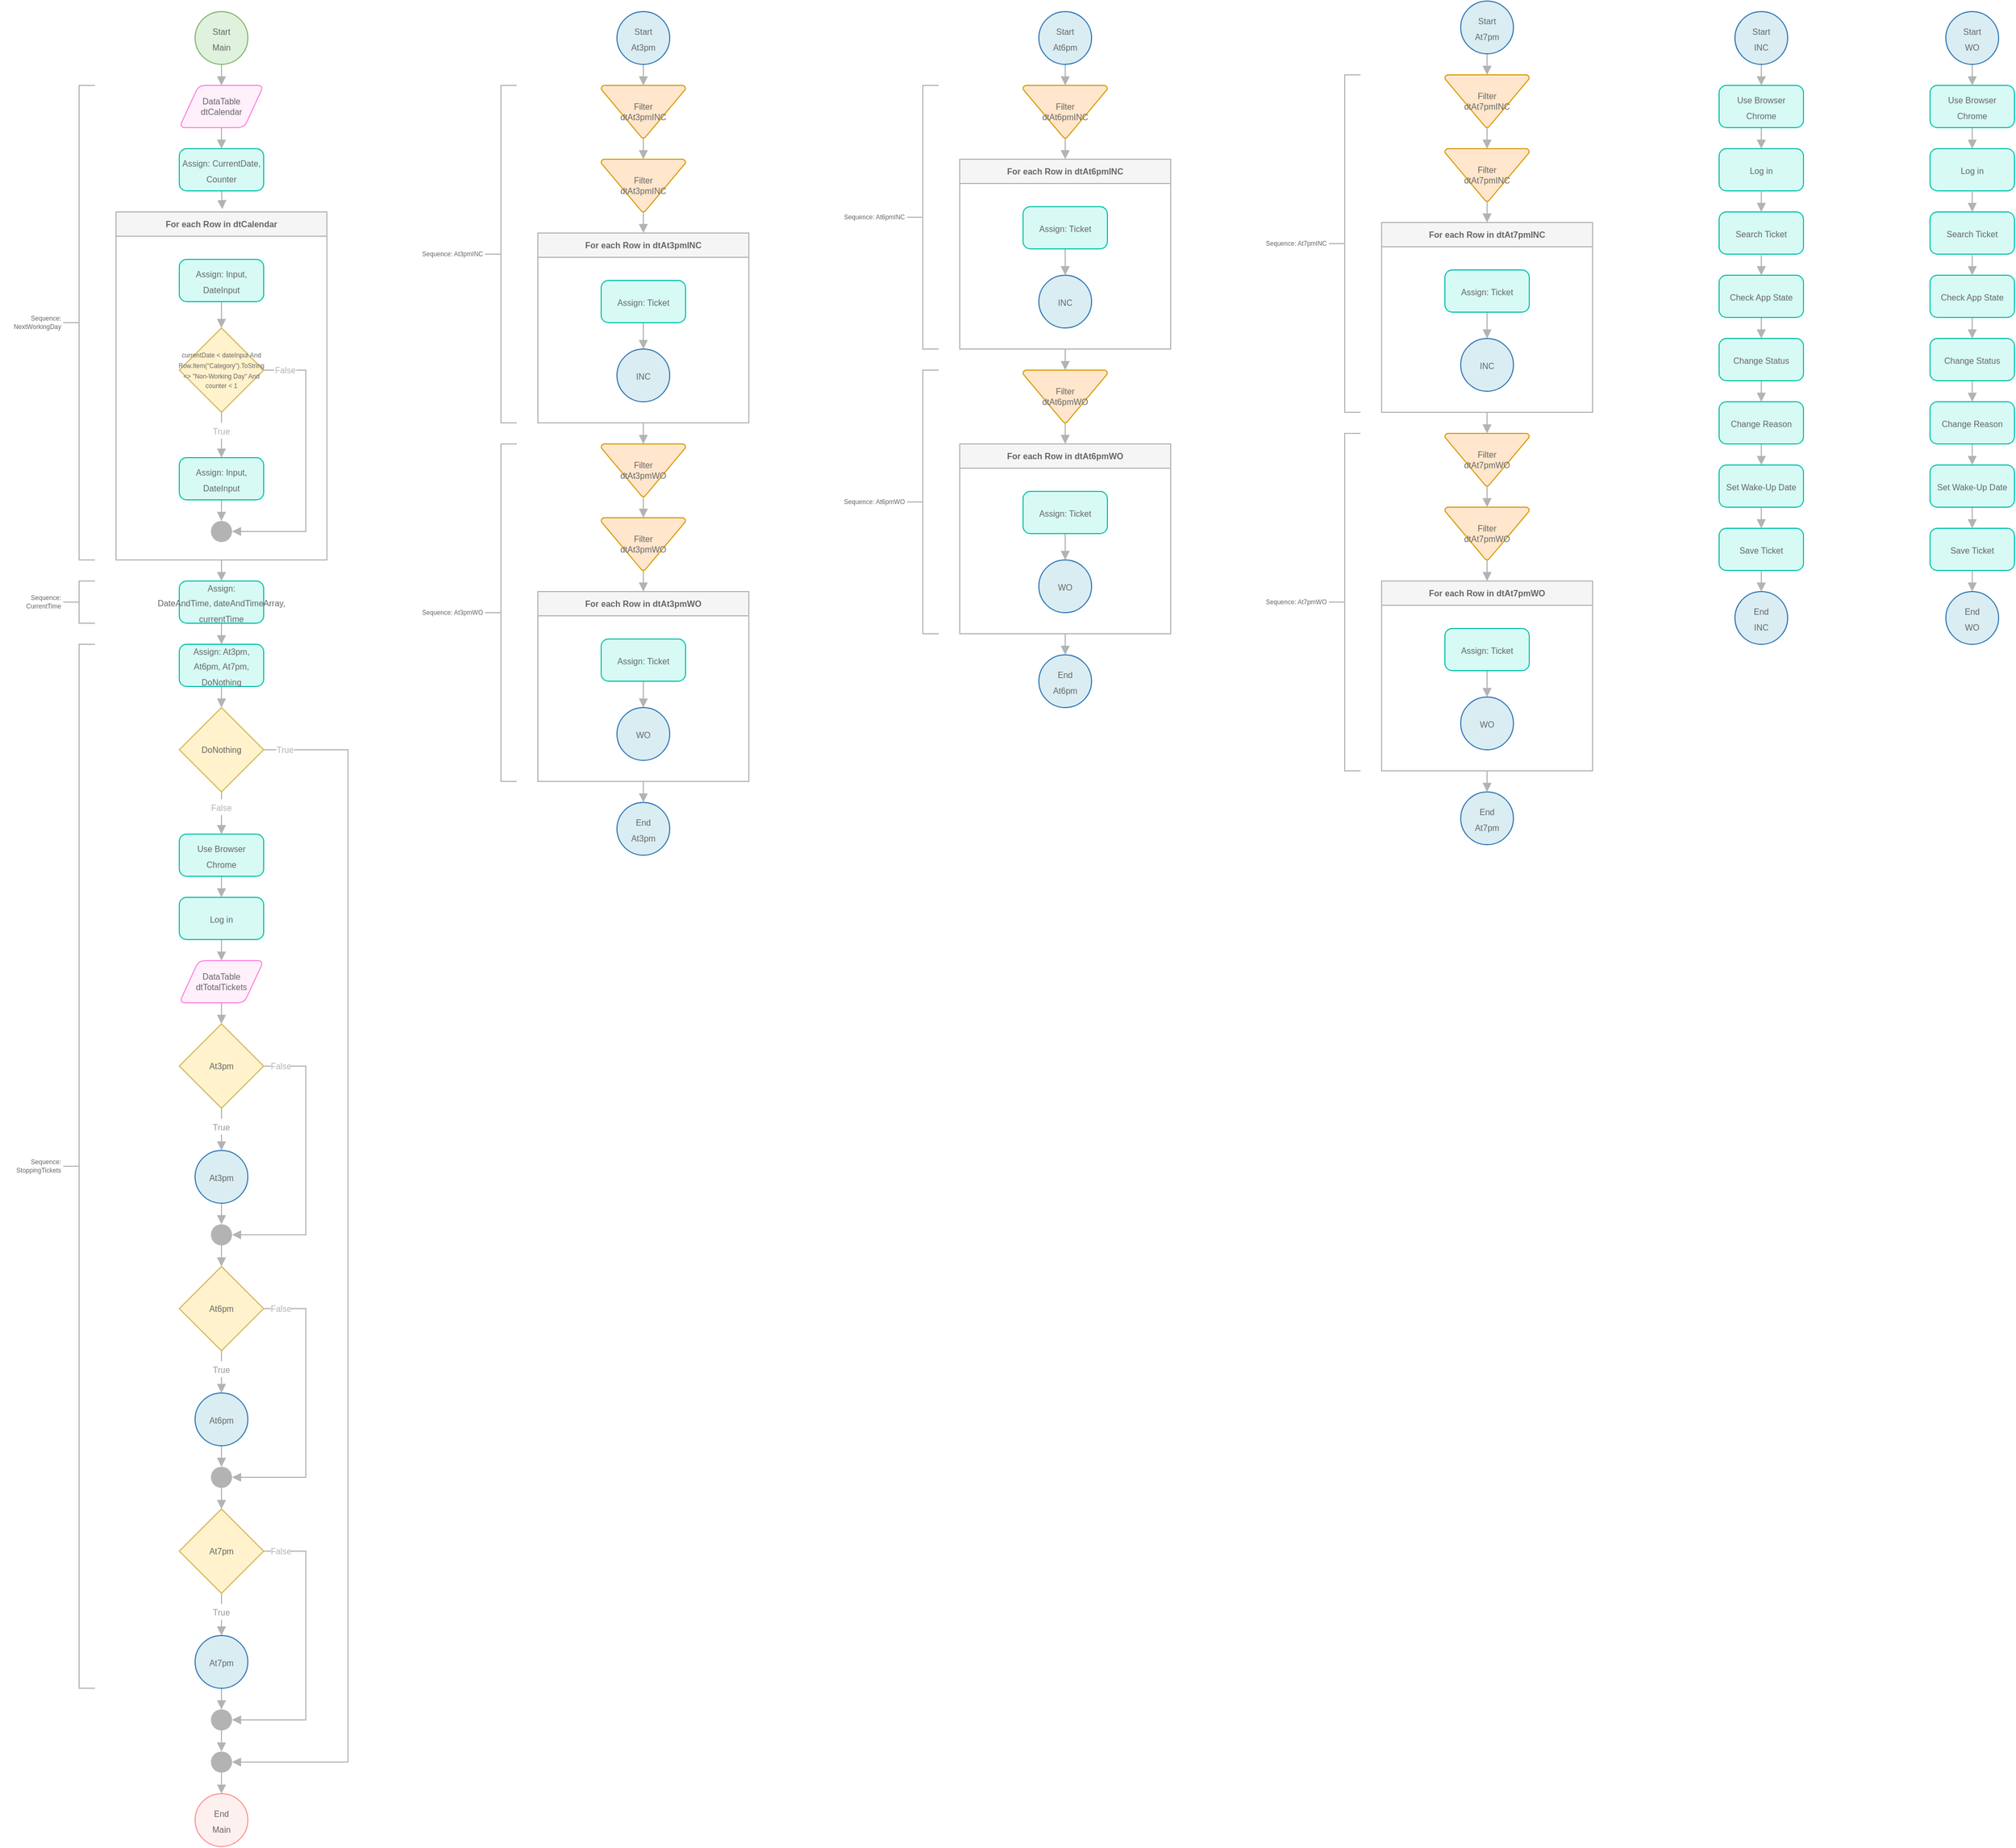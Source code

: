 <mxfile version="20.2.5" type="github">
  <diagram id="OAaraVHbdksEuVrTxPXe" name="Página-1">
    <mxGraphModel dx="2750" dy="1508" grid="1" gridSize="10" guides="1" tooltips="1" connect="1" arrows="1" fold="1" page="1" pageScale="1" pageWidth="1169" pageHeight="1654" math="0" shadow="0">
      <root>
        <mxCell id="0" />
        <mxCell id="1" parent="0" />
        <mxCell id="wulNQaCiWQsxGU0T-WLS-17" style="edgeStyle=orthogonalEdgeStyle;rounded=0;orthogonalLoop=1;jettySize=auto;html=1;exitX=0.5;exitY=1;exitDx=0;exitDy=0;exitPerimeter=0;entryX=0.5;entryY=0;entryDx=0;entryDy=0;strokeColor=#B3B3B3;endArrow=block;endFill=1;" edge="1" parent="1" source="wulNQaCiWQsxGU0T-WLS-2" target="wulNQaCiWQsxGU0T-WLS-16">
          <mxGeometry relative="1" as="geometry" />
        </mxCell>
        <mxCell id="wulNQaCiWQsxGU0T-WLS-2" value="&lt;font color=&quot;#666666&quot; style=&quot;font-size: 8px;&quot;&gt;Start&lt;br&gt;Main&lt;/font&gt;" style="strokeWidth=1;html=1;shape=mxgraph.flowchart.start_2;whiteSpace=wrap;fillColor=#DEF2DD;strokeColor=#82b366;" vertex="1" parent="1">
          <mxGeometry x="235" y="80" width="50" height="50" as="geometry" />
        </mxCell>
        <mxCell id="wulNQaCiWQsxGU0T-WLS-15" value="&lt;font color=&quot;#666666&quot; style=&quot;font-size: 8px;&quot;&gt;End&lt;br&gt;Main&lt;br&gt;&lt;/font&gt;" style="strokeWidth=1;html=1;shape=mxgraph.flowchart.start_2;whiteSpace=wrap;fillColor=#fff0f0;strokeColor=#ff8f8f;" vertex="1" parent="1">
          <mxGeometry x="235" y="1770" width="50" height="50" as="geometry" />
        </mxCell>
        <mxCell id="wulNQaCiWQsxGU0T-WLS-19" style="edgeStyle=orthogonalEdgeStyle;rounded=0;orthogonalLoop=1;jettySize=auto;html=1;exitX=0.5;exitY=1;exitDx=0;exitDy=0;entryX=0.5;entryY=0;entryDx=0;entryDy=0;endArrow=block;endFill=1;strokeColor=#B3B3B3;" edge="1" parent="1" source="wulNQaCiWQsxGU0T-WLS-16" target="wulNQaCiWQsxGU0T-WLS-18">
          <mxGeometry relative="1" as="geometry" />
        </mxCell>
        <mxCell id="wulNQaCiWQsxGU0T-WLS-16" value="DataTable&lt;br&gt;dtCalendar" style="shape=parallelogram;html=1;strokeWidth=1;perimeter=parallelogramPerimeter;whiteSpace=wrap;rounded=1;arcSize=12;size=0.23;fontSize=8;fontColor=#666666;fillColor=#fff0fb;strokeColor=#ff80df;" vertex="1" parent="1">
          <mxGeometry x="220" y="150" width="80" height="40" as="geometry" />
        </mxCell>
        <mxCell id="wulNQaCiWQsxGU0T-WLS-32" style="edgeStyle=orthogonalEdgeStyle;rounded=0;orthogonalLoop=1;jettySize=auto;html=1;exitX=0.5;exitY=1;exitDx=0;exitDy=0;entryX=0.504;entryY=-0.008;entryDx=0;entryDy=0;entryPerimeter=0;endArrow=block;endFill=1;strokeColor=#B3B3B3;" edge="1" parent="1" source="wulNQaCiWQsxGU0T-WLS-18" target="wulNQaCiWQsxGU0T-WLS-20">
          <mxGeometry relative="1" as="geometry" />
        </mxCell>
        <mxCell id="wulNQaCiWQsxGU0T-WLS-18" value="&lt;font style=&quot;font-size: 8px;&quot; color=&quot;#666666&quot;&gt;Assign: CurrentDate, Counter&lt;/font&gt;" style="rounded=1;whiteSpace=wrap;html=1;absoluteArcSize=1;arcSize=14;strokeWidth=1;fontColor=#000000;fillColor=#d7faf5;strokeColor=#00c2a8;" vertex="1" parent="1">
          <mxGeometry x="220" y="210" width="80" height="40" as="geometry" />
        </mxCell>
        <mxCell id="wulNQaCiWQsxGU0T-WLS-52" style="edgeStyle=orthogonalEdgeStyle;rounded=0;orthogonalLoop=1;jettySize=auto;html=1;exitX=0.5;exitY=1;exitDx=0;exitDy=0;entryX=0.5;entryY=0;entryDx=0;entryDy=0;fontSize=8;fontColor=#B3B3B3;endArrow=block;endFill=1;strokeColor=#B3B3B3;" edge="1" parent="1" source="wulNQaCiWQsxGU0T-WLS-20" target="wulNQaCiWQsxGU0T-WLS-48">
          <mxGeometry relative="1" as="geometry" />
        </mxCell>
        <mxCell id="wulNQaCiWQsxGU0T-WLS-20" value="For each Row in dtCalendar" style="swimlane;fontSize=8;strokeColor=#B3B3B3;strokeWidth=1;fillColor=#f5f5f5;fontColor=#666666;" vertex="1" parent="1">
          <mxGeometry x="160" y="270" width="200" height="330" as="geometry">
            <mxRectangle x="380" y="300" width="120" height="23" as="alternateBounds" />
          </mxGeometry>
        </mxCell>
        <mxCell id="wulNQaCiWQsxGU0T-WLS-35" style="edgeStyle=orthogonalEdgeStyle;rounded=0;orthogonalLoop=1;jettySize=auto;html=1;exitX=0.5;exitY=1;exitDx=0;exitDy=0;entryX=0.5;entryY=0;entryDx=0;entryDy=0;entryPerimeter=0;fontSize=6;fontColor=#666666;endArrow=block;endFill=1;strokeColor=#B3B3B3;" edge="1" parent="wulNQaCiWQsxGU0T-WLS-20" source="wulNQaCiWQsxGU0T-WLS-22" target="wulNQaCiWQsxGU0T-WLS-34">
          <mxGeometry relative="1" as="geometry" />
        </mxCell>
        <mxCell id="wulNQaCiWQsxGU0T-WLS-22" value="&lt;font color=&quot;#666666&quot;&gt;&lt;span style=&quot;font-size: 8px;&quot;&gt;Assign: Input, DateInput&lt;/span&gt;&lt;/font&gt;" style="rounded=1;whiteSpace=wrap;html=1;absoluteArcSize=1;arcSize=14;strokeWidth=1;fontColor=#000000;fillColor=#d7faf5;strokeColor=#00c2a8;" vertex="1" parent="wulNQaCiWQsxGU0T-WLS-20">
          <mxGeometry x="60" y="45" width="80" height="40" as="geometry" />
        </mxCell>
        <mxCell id="wulNQaCiWQsxGU0T-WLS-40" style="edgeStyle=orthogonalEdgeStyle;rounded=0;orthogonalLoop=1;jettySize=auto;html=1;exitX=0.5;exitY=1;exitDx=0;exitDy=0;exitPerimeter=0;entryX=0.5;entryY=0;entryDx=0;entryDy=0;fontSize=6;fontColor=#666666;endArrow=block;endFill=1;strokeColor=#B3B3B3;startArrow=none;" edge="1" parent="wulNQaCiWQsxGU0T-WLS-20" source="wulNQaCiWQsxGU0T-WLS-43" target="wulNQaCiWQsxGU0T-WLS-36">
          <mxGeometry relative="1" as="geometry" />
        </mxCell>
        <mxCell id="wulNQaCiWQsxGU0T-WLS-34" value="&lt;span style=&quot;font-size: 6px;&quot;&gt;&lt;font color=&quot;#666666&quot;&gt;currentDate &amp;lt; dateInput And Row.Item(&quot;Category&quot;).ToString &amp;lt;&amp;gt; &quot;Non-Working Day&quot; And counter &amp;lt; 1&lt;/font&gt;&lt;/span&gt;" style="strokeWidth=1;html=1;shape=mxgraph.flowchart.decision;whiteSpace=wrap;fontSize=8;fillColor=#fff2cc;strokeColor=#d6b656;" vertex="1" parent="wulNQaCiWQsxGU0T-WLS-20">
          <mxGeometry x="60" y="110" width="80" height="80" as="geometry" />
        </mxCell>
        <mxCell id="wulNQaCiWQsxGU0T-WLS-42" style="edgeStyle=orthogonalEdgeStyle;rounded=0;orthogonalLoop=1;jettySize=auto;html=1;exitX=0.5;exitY=1;exitDx=0;exitDy=0;entryX=0.5;entryY=0;entryDx=0;entryDy=0;entryPerimeter=0;fontSize=6;fontColor=#666666;endArrow=block;endFill=1;strokeColor=#B3B3B3;" edge="1" parent="wulNQaCiWQsxGU0T-WLS-20" source="wulNQaCiWQsxGU0T-WLS-36" target="wulNQaCiWQsxGU0T-WLS-41">
          <mxGeometry relative="1" as="geometry" />
        </mxCell>
        <mxCell id="wulNQaCiWQsxGU0T-WLS-36" value="&lt;font color=&quot;#666666&quot;&gt;&lt;span style=&quot;font-size: 8px;&quot;&gt;Assign: Input, DateInput&lt;/span&gt;&lt;/font&gt;" style="rounded=1;whiteSpace=wrap;html=1;absoluteArcSize=1;arcSize=14;strokeWidth=1;fontColor=#000000;fillColor=#d7faf5;strokeColor=#00c2a8;" vertex="1" parent="wulNQaCiWQsxGU0T-WLS-20">
          <mxGeometry x="60" y="233" width="80" height="40" as="geometry" />
        </mxCell>
        <mxCell id="wulNQaCiWQsxGU0T-WLS-41" value="" style="strokeWidth=2;html=1;shape=mxgraph.flowchart.start_2;whiteSpace=wrap;fontSize=8;fontColor=#666666;fillColor=#B3B3B3;strokeColor=none;" vertex="1" parent="wulNQaCiWQsxGU0T-WLS-20">
          <mxGeometry x="90" y="293" width="20" height="20" as="geometry" />
        </mxCell>
        <mxCell id="wulNQaCiWQsxGU0T-WLS-43" value="&lt;font color=&quot;#b3b3b3&quot; style=&quot;font-size: 8px;&quot;&gt;True&lt;/font&gt;" style="text;html=1;strokeColor=none;fillColor=default;align=center;verticalAlign=middle;whiteSpace=wrap;rounded=0;dashed=1;labelBorderColor=#FFFFFF;fontSize=8;fontColor=#999999;" vertex="1" parent="wulNQaCiWQsxGU0T-WLS-20">
          <mxGeometry x="90" y="200" width="20" height="15" as="geometry" />
        </mxCell>
        <mxCell id="wulNQaCiWQsxGU0T-WLS-44" value="" style="edgeStyle=orthogonalEdgeStyle;rounded=0;orthogonalLoop=1;jettySize=auto;html=1;exitX=0.5;exitY=1;exitDx=0;exitDy=0;exitPerimeter=0;entryX=0.5;entryY=0;entryDx=0;entryDy=0;fontSize=6;fontColor=#666666;endArrow=none;endFill=1;strokeColor=#B3B3B3;" edge="1" parent="wulNQaCiWQsxGU0T-WLS-20" source="wulNQaCiWQsxGU0T-WLS-34" target="wulNQaCiWQsxGU0T-WLS-43">
          <mxGeometry relative="1" as="geometry">
            <mxPoint x="260" y="460" as="sourcePoint" />
            <mxPoint x="260" y="506" as="targetPoint" />
          </mxGeometry>
        </mxCell>
        <mxCell id="wulNQaCiWQsxGU0T-WLS-45" style="edgeStyle=orthogonalEdgeStyle;rounded=0;orthogonalLoop=1;jettySize=auto;html=1;exitX=1;exitY=0.5;exitDx=0;exitDy=0;exitPerimeter=0;entryX=1;entryY=0.5;entryDx=0;entryDy=0;entryPerimeter=0;fontSize=6;fontColor=#666666;endArrow=block;endFill=1;strokeColor=#B3B3B3;" edge="1" parent="wulNQaCiWQsxGU0T-WLS-20" source="wulNQaCiWQsxGU0T-WLS-34" target="wulNQaCiWQsxGU0T-WLS-41">
          <mxGeometry relative="1" as="geometry">
            <Array as="points">
              <mxPoint x="180" y="150" />
              <mxPoint x="180" y="303" />
            </Array>
          </mxGeometry>
        </mxCell>
        <mxCell id="wulNQaCiWQsxGU0T-WLS-47" value="&lt;font style=&quot;font-size: 8px;&quot;&gt;False&lt;/font&gt;" style="edgeLabel;html=1;align=center;verticalAlign=middle;resizable=0;points=[];fontSize=6;fontColor=#B3B3B3;labelBorderColor=#FFFFFF;" vertex="1" connectable="0" parent="wulNQaCiWQsxGU0T-WLS-45">
          <mxGeometry x="-0.901" relative="1" as="geometry">
            <mxPoint x="7" as="offset" />
          </mxGeometry>
        </mxCell>
        <mxCell id="wulNQaCiWQsxGU0T-WLS-37" value="" style="strokeWidth=1;html=1;shape=mxgraph.flowchart.annotation_2;align=left;labelPosition=right;pointerEvents=1;fontSize=6;fontColor=#666666;strokeColor=#B3B3B3;" vertex="1" parent="1">
          <mxGeometry x="110" y="150" width="30" height="450" as="geometry" />
        </mxCell>
        <mxCell id="wulNQaCiWQsxGU0T-WLS-38" value="Sequence: NextWorkingDay" style="text;html=1;strokeColor=none;fillColor=none;align=right;verticalAlign=middle;whiteSpace=wrap;rounded=0;fontSize=6;fontColor=#666666;" vertex="1" parent="1">
          <mxGeometry x="50" y="360" width="60" height="30" as="geometry" />
        </mxCell>
        <mxCell id="wulNQaCiWQsxGU0T-WLS-54" style="edgeStyle=orthogonalEdgeStyle;rounded=0;orthogonalLoop=1;jettySize=auto;html=1;exitX=0.5;exitY=1;exitDx=0;exitDy=0;entryX=0.5;entryY=0;entryDx=0;entryDy=0;fontSize=8;fontColor=#B3B3B3;endArrow=block;endFill=1;strokeColor=#B3B3B3;" edge="1" parent="1" source="wulNQaCiWQsxGU0T-WLS-48" target="wulNQaCiWQsxGU0T-WLS-53">
          <mxGeometry relative="1" as="geometry" />
        </mxCell>
        <mxCell id="wulNQaCiWQsxGU0T-WLS-48" value="&lt;font color=&quot;#666666&quot;&gt;&lt;span style=&quot;font-size: 8px;&quot;&gt;Assign: DateAndTime,&amp;nbsp;dateAndTimeArray, currentTime&lt;/span&gt;&lt;/font&gt;" style="rounded=1;whiteSpace=wrap;html=1;absoluteArcSize=1;arcSize=14;strokeWidth=1;fontColor=#000000;fillColor=#d7faf5;strokeColor=#00c2a8;" vertex="1" parent="1">
          <mxGeometry x="220" y="620" width="80" height="40" as="geometry" />
        </mxCell>
        <mxCell id="wulNQaCiWQsxGU0T-WLS-50" value="" style="strokeWidth=1;html=1;shape=mxgraph.flowchart.annotation_2;align=left;labelPosition=right;pointerEvents=1;fontSize=6;fontColor=#666666;strokeColor=#B3B3B3;" vertex="1" parent="1">
          <mxGeometry x="110" y="620" width="30" height="40" as="geometry" />
        </mxCell>
        <mxCell id="wulNQaCiWQsxGU0T-WLS-51" value="Sequence: CurrentTime" style="text;html=1;strokeColor=none;fillColor=none;align=right;verticalAlign=middle;whiteSpace=wrap;rounded=0;fontSize=6;fontColor=#666666;" vertex="1" parent="1">
          <mxGeometry x="50" y="625" width="60" height="30" as="geometry" />
        </mxCell>
        <mxCell id="wulNQaCiWQsxGU0T-WLS-56" style="edgeStyle=orthogonalEdgeStyle;rounded=0;orthogonalLoop=1;jettySize=auto;html=1;exitX=0.5;exitY=1;exitDx=0;exitDy=0;entryX=0.5;entryY=0;entryDx=0;entryDy=0;entryPerimeter=0;fontSize=8;fontColor=#B3B3B3;endArrow=block;endFill=1;strokeColor=#B3B3B3;" edge="1" parent="1" source="wulNQaCiWQsxGU0T-WLS-53" target="wulNQaCiWQsxGU0T-WLS-55">
          <mxGeometry relative="1" as="geometry" />
        </mxCell>
        <mxCell id="wulNQaCiWQsxGU0T-WLS-53" value="&lt;font color=&quot;#666666&quot;&gt;&lt;span style=&quot;font-size: 8px;&quot;&gt;Assign: At3pm, At6pm, At7pm, DoNothing&lt;/span&gt;&lt;/font&gt;" style="rounded=1;whiteSpace=wrap;html=1;absoluteArcSize=1;arcSize=14;strokeWidth=1;fontColor=#000000;fillColor=#d7faf5;strokeColor=#00c2a8;" vertex="1" parent="1">
          <mxGeometry x="220" y="680" width="80" height="40" as="geometry" />
        </mxCell>
        <mxCell id="wulNQaCiWQsxGU0T-WLS-100" style="edgeStyle=orthogonalEdgeStyle;rounded=0;orthogonalLoop=1;jettySize=auto;html=1;exitX=1;exitY=0.5;exitDx=0;exitDy=0;exitPerimeter=0;entryX=1;entryY=0.5;entryDx=0;entryDy=0;entryPerimeter=0;fontSize=8;fontColor=#B3B3B3;endArrow=block;endFill=1;strokeColor=#B3B3B3;" edge="1" parent="1" source="wulNQaCiWQsxGU0T-WLS-55" target="wulNQaCiWQsxGU0T-WLS-99">
          <mxGeometry relative="1" as="geometry">
            <Array as="points">
              <mxPoint x="380" y="780" />
              <mxPoint x="380" y="1740" />
            </Array>
          </mxGeometry>
        </mxCell>
        <mxCell id="wulNQaCiWQsxGU0T-WLS-101" value="True" style="edgeLabel;html=1;align=center;verticalAlign=middle;resizable=0;points=[];fontSize=8;fontColor=#B3B3B3;" vertex="1" connectable="0" parent="wulNQaCiWQsxGU0T-WLS-100">
          <mxGeometry x="-0.977" y="1" relative="1" as="geometry">
            <mxPoint x="7" y="1" as="offset" />
          </mxGeometry>
        </mxCell>
        <mxCell id="wulNQaCiWQsxGU0T-WLS-106" style="edgeStyle=orthogonalEdgeStyle;rounded=0;orthogonalLoop=1;jettySize=auto;html=1;exitX=0.5;exitY=1;exitDx=0;exitDy=0;exitPerimeter=0;entryX=0.5;entryY=0;entryDx=0;entryDy=0;fontSize=8;fontColor=#B3B3B3;endArrow=block;endFill=1;strokeColor=#B3B3B3;startArrow=none;" edge="1" parent="1" source="wulNQaCiWQsxGU0T-WLS-107" target="wulNQaCiWQsxGU0T-WLS-58">
          <mxGeometry relative="1" as="geometry" />
        </mxCell>
        <mxCell id="wulNQaCiWQsxGU0T-WLS-55" value="&lt;font style=&quot;font-size: 8px;&quot; color=&quot;#666666&quot;&gt;DoNothing&lt;/font&gt;" style="strokeWidth=1;html=1;shape=mxgraph.flowchart.decision;whiteSpace=wrap;fontSize=8;fillColor=#fff2cc;strokeColor=#d6b656;" vertex="1" parent="1">
          <mxGeometry x="220" y="740" width="80" height="80" as="geometry" />
        </mxCell>
        <mxCell id="wulNQaCiWQsxGU0T-WLS-70" style="edgeStyle=orthogonalEdgeStyle;rounded=0;orthogonalLoop=1;jettySize=auto;html=1;exitX=0.5;exitY=1;exitDx=0;exitDy=0;exitPerimeter=0;entryX=0.5;entryY=0;entryDx=0;entryDy=0;entryPerimeter=0;fontSize=8;fontColor=#B3B3B3;endArrow=block;endFill=1;strokeColor=#B3B3B3;startArrow=none;" edge="1" parent="1" source="wulNQaCiWQsxGU0T-WLS-71" target="wulNQaCiWQsxGU0T-WLS-65">
          <mxGeometry relative="1" as="geometry" />
        </mxCell>
        <mxCell id="wulNQaCiWQsxGU0T-WLS-75" style="edgeStyle=orthogonalEdgeStyle;rounded=0;orthogonalLoop=1;jettySize=auto;html=1;exitX=1;exitY=0.5;exitDx=0;exitDy=0;exitPerimeter=0;entryX=1;entryY=0.5;entryDx=0;entryDy=0;entryPerimeter=0;fontSize=8;fontColor=#B3B3B3;endArrow=block;endFill=1;strokeColor=#B3B3B3;" edge="1" parent="1" source="wulNQaCiWQsxGU0T-WLS-57" target="wulNQaCiWQsxGU0T-WLS-73">
          <mxGeometry relative="1" as="geometry">
            <Array as="points">
              <mxPoint x="340" y="1080" />
              <mxPoint x="340" y="1240" />
            </Array>
          </mxGeometry>
        </mxCell>
        <mxCell id="wulNQaCiWQsxGU0T-WLS-77" value="False" style="edgeLabel;html=1;align=center;verticalAlign=middle;resizable=0;points=[];fontSize=8;fontColor=#B3B3B3;" vertex="1" connectable="0" parent="wulNQaCiWQsxGU0T-WLS-75">
          <mxGeometry x="-0.88" relative="1" as="geometry">
            <mxPoint as="offset" />
          </mxGeometry>
        </mxCell>
        <mxCell id="wulNQaCiWQsxGU0T-WLS-57" value="&lt;font style=&quot;font-size: 8px;&quot; color=&quot;#666666&quot;&gt;At3pm&lt;/font&gt;" style="strokeWidth=1;html=1;shape=mxgraph.flowchart.decision;whiteSpace=wrap;fontSize=8;fillColor=#fff2cc;strokeColor=#d6b656;" vertex="1" parent="1">
          <mxGeometry x="220" y="1040" width="80" height="80" as="geometry" />
        </mxCell>
        <mxCell id="wulNQaCiWQsxGU0T-WLS-63" style="edgeStyle=orthogonalEdgeStyle;rounded=0;orthogonalLoop=1;jettySize=auto;html=1;exitX=0.5;exitY=1;exitDx=0;exitDy=0;entryX=0.5;entryY=0;entryDx=0;entryDy=0;fontSize=8;fontColor=#B3B3B3;endArrow=block;endFill=1;strokeColor=#B3B3B3;" edge="1" parent="1" source="wulNQaCiWQsxGU0T-WLS-58" target="wulNQaCiWQsxGU0T-WLS-59">
          <mxGeometry relative="1" as="geometry" />
        </mxCell>
        <mxCell id="wulNQaCiWQsxGU0T-WLS-58" value="&lt;font color=&quot;#666666&quot; style=&quot;font-size: 8px;&quot;&gt;Use Browser &lt;br&gt;Chrome&lt;/font&gt;" style="rounded=1;whiteSpace=wrap;html=1;absoluteArcSize=1;arcSize=14;strokeWidth=1;fontColor=#000000;fillColor=#d7faf5;strokeColor=#00c2a8;" vertex="1" parent="1">
          <mxGeometry x="220" y="860" width="80" height="40" as="geometry" />
        </mxCell>
        <mxCell id="wulNQaCiWQsxGU0T-WLS-64" style="edgeStyle=orthogonalEdgeStyle;rounded=0;orthogonalLoop=1;jettySize=auto;html=1;exitX=0.5;exitY=1;exitDx=0;exitDy=0;entryX=0.5;entryY=0;entryDx=0;entryDy=0;fontSize=8;fontColor=#B3B3B3;endArrow=block;endFill=1;strokeColor=#B3B3B3;" edge="1" parent="1" source="wulNQaCiWQsxGU0T-WLS-59" target="wulNQaCiWQsxGU0T-WLS-60">
          <mxGeometry relative="1" as="geometry" />
        </mxCell>
        <mxCell id="wulNQaCiWQsxGU0T-WLS-59" value="&lt;font style=&quot;font-size: 8px;&quot; color=&quot;#666666&quot;&gt;Log in&lt;/font&gt;" style="rounded=1;whiteSpace=wrap;html=1;absoluteArcSize=1;arcSize=14;strokeWidth=1;fontColor=#000000;fillColor=#d7faf5;strokeColor=#00c2a8;" vertex="1" parent="1">
          <mxGeometry x="220" y="920" width="80" height="40" as="geometry" />
        </mxCell>
        <mxCell id="wulNQaCiWQsxGU0T-WLS-66" style="edgeStyle=orthogonalEdgeStyle;rounded=0;orthogonalLoop=1;jettySize=auto;html=1;exitX=0.5;exitY=1;exitDx=0;exitDy=0;entryX=0.5;entryY=0;entryDx=0;entryDy=0;entryPerimeter=0;fontSize=8;fontColor=#B3B3B3;endArrow=block;endFill=1;strokeColor=#B3B3B3;" edge="1" parent="1" source="wulNQaCiWQsxGU0T-WLS-60" target="wulNQaCiWQsxGU0T-WLS-57">
          <mxGeometry relative="1" as="geometry" />
        </mxCell>
        <mxCell id="wulNQaCiWQsxGU0T-WLS-60" value="DataTable dtTotalTickets" style="shape=parallelogram;html=1;strokeWidth=1;perimeter=parallelogramPerimeter;whiteSpace=wrap;rounded=1;arcSize=12;size=0.23;fontSize=8;fontColor=#666666;fillColor=#fff0fb;strokeColor=#ff80df;" vertex="1" parent="1">
          <mxGeometry x="220" y="980" width="80" height="40" as="geometry" />
        </mxCell>
        <mxCell id="wulNQaCiWQsxGU0T-WLS-61" value="" style="strokeWidth=1;html=1;shape=mxgraph.flowchart.annotation_2;align=left;labelPosition=right;pointerEvents=1;fontSize=6;fontColor=#666666;strokeColor=#B3B3B3;" vertex="1" parent="1">
          <mxGeometry x="110" y="680" width="30" height="990" as="geometry" />
        </mxCell>
        <mxCell id="wulNQaCiWQsxGU0T-WLS-74" style="edgeStyle=orthogonalEdgeStyle;rounded=0;orthogonalLoop=1;jettySize=auto;html=1;exitX=0.5;exitY=1;exitDx=0;exitDy=0;exitPerimeter=0;entryX=0.5;entryY=0;entryDx=0;entryDy=0;entryPerimeter=0;fontSize=8;fontColor=#B3B3B3;endArrow=block;endFill=1;strokeColor=#B3B3B3;" edge="1" parent="1" source="wulNQaCiWQsxGU0T-WLS-65" target="wulNQaCiWQsxGU0T-WLS-73">
          <mxGeometry relative="1" as="geometry" />
        </mxCell>
        <mxCell id="wulNQaCiWQsxGU0T-WLS-65" value="&lt;font color=&quot;#666666&quot; style=&quot;font-size: 8px;&quot;&gt;At3pm&lt;br&gt;&lt;/font&gt;" style="strokeWidth=1;html=1;shape=mxgraph.flowchart.start_2;whiteSpace=wrap;fillColor=#DAEDF2;strokeColor=#2E75B5;" vertex="1" parent="1">
          <mxGeometry x="235" y="1160" width="50" height="50" as="geometry" />
        </mxCell>
        <mxCell id="wulNQaCiWQsxGU0T-WLS-71" value="&lt;font style=&quot;font-size: 8px;&quot;&gt;True&lt;/font&gt;" style="text;html=1;strokeColor=none;fillColor=default;align=center;verticalAlign=middle;whiteSpace=wrap;rounded=0;dashed=1;labelBorderColor=#FFFFFF;fontSize=8;fontColor=#999999;" vertex="1" parent="1">
          <mxGeometry x="250" y="1130" width="20" height="15" as="geometry" />
        </mxCell>
        <mxCell id="wulNQaCiWQsxGU0T-WLS-72" value="" style="edgeStyle=orthogonalEdgeStyle;rounded=0;orthogonalLoop=1;jettySize=auto;html=1;exitX=0.5;exitY=1;exitDx=0;exitDy=0;exitPerimeter=0;entryX=0.5;entryY=0;entryDx=0;entryDy=0;entryPerimeter=0;fontSize=8;fontColor=#B3B3B3;endArrow=none;endFill=1;strokeColor=#B3B3B3;" edge="1" parent="1" source="wulNQaCiWQsxGU0T-WLS-57" target="wulNQaCiWQsxGU0T-WLS-71">
          <mxGeometry relative="1" as="geometry">
            <mxPoint x="260" y="1120" as="sourcePoint" />
            <mxPoint x="260" y="1160" as="targetPoint" />
          </mxGeometry>
        </mxCell>
        <mxCell id="wulNQaCiWQsxGU0T-WLS-96" style="edgeStyle=orthogonalEdgeStyle;rounded=0;orthogonalLoop=1;jettySize=auto;html=1;exitX=0.5;exitY=1;exitDx=0;exitDy=0;exitPerimeter=0;entryX=0.5;entryY=0;entryDx=0;entryDy=0;entryPerimeter=0;fontSize=8;fontColor=#B3B3B3;endArrow=block;endFill=1;strokeColor=#B3B3B3;" edge="1" parent="1" source="wulNQaCiWQsxGU0T-WLS-73" target="wulNQaCiWQsxGU0T-WLS-81">
          <mxGeometry relative="1" as="geometry" />
        </mxCell>
        <mxCell id="wulNQaCiWQsxGU0T-WLS-73" value="" style="strokeWidth=2;html=1;shape=mxgraph.flowchart.start_2;whiteSpace=wrap;fontSize=8;fontColor=#666666;fillColor=#B3B3B3;strokeColor=none;" vertex="1" parent="1">
          <mxGeometry x="250" y="1230" width="20" height="20" as="geometry" />
        </mxCell>
        <mxCell id="wulNQaCiWQsxGU0T-WLS-78" style="edgeStyle=orthogonalEdgeStyle;rounded=0;orthogonalLoop=1;jettySize=auto;html=1;exitX=0.5;exitY=1;exitDx=0;exitDy=0;exitPerimeter=0;entryX=0.5;entryY=0;entryDx=0;entryDy=0;entryPerimeter=0;fontSize=8;fontColor=#B3B3B3;endArrow=block;endFill=1;strokeColor=#B3B3B3;startArrow=none;" edge="1" parent="1" source="wulNQaCiWQsxGU0T-WLS-84" target="wulNQaCiWQsxGU0T-WLS-83">
          <mxGeometry relative="1" as="geometry" />
        </mxCell>
        <mxCell id="wulNQaCiWQsxGU0T-WLS-79" style="edgeStyle=orthogonalEdgeStyle;rounded=0;orthogonalLoop=1;jettySize=auto;html=1;exitX=1;exitY=0.5;exitDx=0;exitDy=0;exitPerimeter=0;entryX=1;entryY=0.5;entryDx=0;entryDy=0;entryPerimeter=0;fontSize=8;fontColor=#B3B3B3;endArrow=block;endFill=1;strokeColor=#B3B3B3;" edge="1" parent="1" source="wulNQaCiWQsxGU0T-WLS-81" target="wulNQaCiWQsxGU0T-WLS-86">
          <mxGeometry relative="1" as="geometry">
            <Array as="points">
              <mxPoint x="340" y="1310" />
              <mxPoint x="340" y="1470" />
            </Array>
          </mxGeometry>
        </mxCell>
        <mxCell id="wulNQaCiWQsxGU0T-WLS-80" value="False" style="edgeLabel;html=1;align=center;verticalAlign=middle;resizable=0;points=[];fontSize=8;fontColor=#B3B3B3;" vertex="1" connectable="0" parent="wulNQaCiWQsxGU0T-WLS-79">
          <mxGeometry x="-0.88" relative="1" as="geometry">
            <mxPoint as="offset" />
          </mxGeometry>
        </mxCell>
        <mxCell id="wulNQaCiWQsxGU0T-WLS-81" value="&lt;font style=&quot;font-size: 8px;&quot; color=&quot;#666666&quot;&gt;At6pm&lt;/font&gt;" style="strokeWidth=1;html=1;shape=mxgraph.flowchart.decision;whiteSpace=wrap;fontSize=8;fillColor=#fff2cc;strokeColor=#d6b656;" vertex="1" parent="1">
          <mxGeometry x="220" y="1270" width="80" height="80" as="geometry" />
        </mxCell>
        <mxCell id="wulNQaCiWQsxGU0T-WLS-82" style="edgeStyle=orthogonalEdgeStyle;rounded=0;orthogonalLoop=1;jettySize=auto;html=1;exitX=0.5;exitY=1;exitDx=0;exitDy=0;exitPerimeter=0;entryX=0.5;entryY=0;entryDx=0;entryDy=0;entryPerimeter=0;fontSize=8;fontColor=#B3B3B3;endArrow=block;endFill=1;strokeColor=#B3B3B3;" edge="1" parent="1" source="wulNQaCiWQsxGU0T-WLS-83" target="wulNQaCiWQsxGU0T-WLS-86">
          <mxGeometry relative="1" as="geometry" />
        </mxCell>
        <mxCell id="wulNQaCiWQsxGU0T-WLS-83" value="&lt;font color=&quot;#666666&quot; style=&quot;font-size: 8px;&quot;&gt;At6pm&lt;br&gt;&lt;/font&gt;" style="strokeWidth=1;html=1;shape=mxgraph.flowchart.start_2;whiteSpace=wrap;fillColor=#DAEDF2;strokeColor=#2E75B5;" vertex="1" parent="1">
          <mxGeometry x="235" y="1390" width="50" height="50" as="geometry" />
        </mxCell>
        <mxCell id="wulNQaCiWQsxGU0T-WLS-84" value="&lt;font style=&quot;font-size: 8px;&quot;&gt;True&lt;/font&gt;" style="text;html=1;strokeColor=none;fillColor=default;align=center;verticalAlign=middle;whiteSpace=wrap;rounded=0;dashed=1;labelBorderColor=#FFFFFF;fontSize=8;fontColor=#999999;" vertex="1" parent="1">
          <mxGeometry x="250" y="1360" width="20" height="15" as="geometry" />
        </mxCell>
        <mxCell id="wulNQaCiWQsxGU0T-WLS-85" value="" style="edgeStyle=orthogonalEdgeStyle;rounded=0;orthogonalLoop=1;jettySize=auto;html=1;exitX=0.5;exitY=1;exitDx=0;exitDy=0;exitPerimeter=0;entryX=0.5;entryY=0;entryDx=0;entryDy=0;entryPerimeter=0;fontSize=8;fontColor=#B3B3B3;endArrow=none;endFill=1;strokeColor=#B3B3B3;" edge="1" parent="1" source="wulNQaCiWQsxGU0T-WLS-81" target="wulNQaCiWQsxGU0T-WLS-84">
          <mxGeometry relative="1" as="geometry">
            <mxPoint x="260" y="1350" as="sourcePoint" />
            <mxPoint x="260" y="1390" as="targetPoint" />
          </mxGeometry>
        </mxCell>
        <mxCell id="wulNQaCiWQsxGU0T-WLS-97" style="edgeStyle=orthogonalEdgeStyle;rounded=0;orthogonalLoop=1;jettySize=auto;html=1;exitX=0.5;exitY=1;exitDx=0;exitDy=0;exitPerimeter=0;entryX=0.5;entryY=0;entryDx=0;entryDy=0;entryPerimeter=0;fontSize=8;fontColor=#B3B3B3;endArrow=block;endFill=1;strokeColor=#B3B3B3;" edge="1" parent="1" source="wulNQaCiWQsxGU0T-WLS-86" target="wulNQaCiWQsxGU0T-WLS-90">
          <mxGeometry relative="1" as="geometry" />
        </mxCell>
        <mxCell id="wulNQaCiWQsxGU0T-WLS-86" value="" style="strokeWidth=2;html=1;shape=mxgraph.flowchart.start_2;whiteSpace=wrap;fontSize=8;fontColor=#666666;fillColor=#B3B3B3;strokeColor=none;" vertex="1" parent="1">
          <mxGeometry x="250" y="1460" width="20" height="20" as="geometry" />
        </mxCell>
        <mxCell id="wulNQaCiWQsxGU0T-WLS-87" style="edgeStyle=orthogonalEdgeStyle;rounded=0;orthogonalLoop=1;jettySize=auto;html=1;exitX=0.5;exitY=1;exitDx=0;exitDy=0;exitPerimeter=0;entryX=0.5;entryY=0;entryDx=0;entryDy=0;entryPerimeter=0;fontSize=8;fontColor=#B3B3B3;endArrow=block;endFill=1;strokeColor=#B3B3B3;startArrow=none;" edge="1" parent="1" source="wulNQaCiWQsxGU0T-WLS-93" target="wulNQaCiWQsxGU0T-WLS-92">
          <mxGeometry relative="1" as="geometry" />
        </mxCell>
        <mxCell id="wulNQaCiWQsxGU0T-WLS-88" style="edgeStyle=orthogonalEdgeStyle;rounded=0;orthogonalLoop=1;jettySize=auto;html=1;exitX=1;exitY=0.5;exitDx=0;exitDy=0;exitPerimeter=0;entryX=1;entryY=0.5;entryDx=0;entryDy=0;entryPerimeter=0;fontSize=8;fontColor=#B3B3B3;endArrow=block;endFill=1;strokeColor=#B3B3B3;" edge="1" parent="1" source="wulNQaCiWQsxGU0T-WLS-90" target="wulNQaCiWQsxGU0T-WLS-95">
          <mxGeometry relative="1" as="geometry">
            <Array as="points">
              <mxPoint x="340" y="1540" />
              <mxPoint x="340" y="1700" />
            </Array>
          </mxGeometry>
        </mxCell>
        <mxCell id="wulNQaCiWQsxGU0T-WLS-89" value="False" style="edgeLabel;html=1;align=center;verticalAlign=middle;resizable=0;points=[];fontSize=8;fontColor=#B3B3B3;" vertex="1" connectable="0" parent="wulNQaCiWQsxGU0T-WLS-88">
          <mxGeometry x="-0.88" relative="1" as="geometry">
            <mxPoint as="offset" />
          </mxGeometry>
        </mxCell>
        <mxCell id="wulNQaCiWQsxGU0T-WLS-90" value="&lt;font style=&quot;font-size: 8px;&quot; color=&quot;#666666&quot;&gt;At7pm&lt;/font&gt;" style="strokeWidth=1;html=1;shape=mxgraph.flowchart.decision;whiteSpace=wrap;fontSize=8;fillColor=#fff2cc;strokeColor=#d6b656;" vertex="1" parent="1">
          <mxGeometry x="220" y="1500" width="80" height="80" as="geometry" />
        </mxCell>
        <mxCell id="wulNQaCiWQsxGU0T-WLS-91" style="edgeStyle=orthogonalEdgeStyle;rounded=0;orthogonalLoop=1;jettySize=auto;html=1;exitX=0.5;exitY=1;exitDx=0;exitDy=0;exitPerimeter=0;entryX=0.5;entryY=0;entryDx=0;entryDy=0;entryPerimeter=0;fontSize=8;fontColor=#B3B3B3;endArrow=block;endFill=1;strokeColor=#B3B3B3;" edge="1" parent="1" source="wulNQaCiWQsxGU0T-WLS-92" target="wulNQaCiWQsxGU0T-WLS-95">
          <mxGeometry relative="1" as="geometry" />
        </mxCell>
        <mxCell id="wulNQaCiWQsxGU0T-WLS-92" value="&lt;font color=&quot;#666666&quot; style=&quot;font-size: 8px;&quot;&gt;At7pm&lt;br&gt;&lt;/font&gt;" style="strokeWidth=1;html=1;shape=mxgraph.flowchart.start_2;whiteSpace=wrap;fillColor=#DAEDF2;strokeColor=#2E75B5;" vertex="1" parent="1">
          <mxGeometry x="235" y="1620" width="50" height="50" as="geometry" />
        </mxCell>
        <mxCell id="wulNQaCiWQsxGU0T-WLS-93" value="&lt;font style=&quot;font-size: 8px;&quot;&gt;True&lt;/font&gt;" style="text;html=1;strokeColor=none;fillColor=default;align=center;verticalAlign=middle;whiteSpace=wrap;rounded=0;dashed=1;labelBorderColor=#FFFFFF;fontSize=8;fontColor=#999999;" vertex="1" parent="1">
          <mxGeometry x="250" y="1590" width="20" height="15" as="geometry" />
        </mxCell>
        <mxCell id="wulNQaCiWQsxGU0T-WLS-94" value="" style="edgeStyle=orthogonalEdgeStyle;rounded=0;orthogonalLoop=1;jettySize=auto;html=1;exitX=0.5;exitY=1;exitDx=0;exitDy=0;exitPerimeter=0;entryX=0.5;entryY=0;entryDx=0;entryDy=0;entryPerimeter=0;fontSize=8;fontColor=#B3B3B3;endArrow=none;endFill=1;strokeColor=#B3B3B3;" edge="1" parent="1" source="wulNQaCiWQsxGU0T-WLS-90" target="wulNQaCiWQsxGU0T-WLS-93">
          <mxGeometry relative="1" as="geometry">
            <mxPoint x="260" y="1580" as="sourcePoint" />
            <mxPoint x="260" y="1620" as="targetPoint" />
          </mxGeometry>
        </mxCell>
        <mxCell id="wulNQaCiWQsxGU0T-WLS-103" style="edgeStyle=orthogonalEdgeStyle;rounded=0;orthogonalLoop=1;jettySize=auto;html=1;exitX=0.5;exitY=1;exitDx=0;exitDy=0;exitPerimeter=0;entryX=0.5;entryY=0;entryDx=0;entryDy=0;entryPerimeter=0;fontSize=8;fontColor=#B3B3B3;endArrow=block;endFill=1;strokeColor=#B3B3B3;" edge="1" parent="1" source="wulNQaCiWQsxGU0T-WLS-95" target="wulNQaCiWQsxGU0T-WLS-99">
          <mxGeometry relative="1" as="geometry" />
        </mxCell>
        <mxCell id="wulNQaCiWQsxGU0T-WLS-95" value="" style="strokeWidth=2;html=1;shape=mxgraph.flowchart.start_2;whiteSpace=wrap;fontSize=8;fontColor=#666666;fillColor=#B3B3B3;strokeColor=none;" vertex="1" parent="1">
          <mxGeometry x="250" y="1690" width="20" height="20" as="geometry" />
        </mxCell>
        <mxCell id="wulNQaCiWQsxGU0T-WLS-98" value="Sequence: StoppingTickets" style="text;html=1;strokeColor=none;fillColor=none;align=right;verticalAlign=middle;whiteSpace=wrap;rounded=0;fontSize=6;fontColor=#666666;" vertex="1" parent="1">
          <mxGeometry x="50" y="1160" width="60" height="30" as="geometry" />
        </mxCell>
        <mxCell id="wulNQaCiWQsxGU0T-WLS-104" style="edgeStyle=orthogonalEdgeStyle;rounded=0;orthogonalLoop=1;jettySize=auto;html=1;exitX=0.5;exitY=1;exitDx=0;exitDy=0;exitPerimeter=0;entryX=0.5;entryY=0;entryDx=0;entryDy=0;entryPerimeter=0;fontSize=8;fontColor=#B3B3B3;endArrow=block;endFill=1;strokeColor=#B3B3B3;" edge="1" parent="1" source="wulNQaCiWQsxGU0T-WLS-99" target="wulNQaCiWQsxGU0T-WLS-15">
          <mxGeometry relative="1" as="geometry" />
        </mxCell>
        <mxCell id="wulNQaCiWQsxGU0T-WLS-99" value="" style="strokeWidth=2;html=1;shape=mxgraph.flowchart.start_2;whiteSpace=wrap;fontSize=8;fontColor=#666666;fillColor=#B3B3B3;strokeColor=none;" vertex="1" parent="1">
          <mxGeometry x="250" y="1730" width="20" height="20" as="geometry" />
        </mxCell>
        <mxCell id="wulNQaCiWQsxGU0T-WLS-110" style="edgeStyle=orthogonalEdgeStyle;rounded=0;orthogonalLoop=1;jettySize=auto;html=1;exitX=0.5;exitY=1;exitDx=0;exitDy=0;exitPerimeter=0;entryX=0.5;entryY=0;entryDx=0;entryDy=0;entryPerimeter=0;fontSize=8;fontColor=#B3B3B3;endArrow=block;endFill=1;strokeColor=#B3B3B3;" edge="1" parent="1" source="wulNQaCiWQsxGU0T-WLS-105" target="wulNQaCiWQsxGU0T-WLS-109">
          <mxGeometry relative="1" as="geometry" />
        </mxCell>
        <mxCell id="wulNQaCiWQsxGU0T-WLS-105" value="&lt;font color=&quot;#666666&quot; style=&quot;font-size: 8px;&quot;&gt;Start&lt;br&gt;At3pm&lt;br&gt;&lt;/font&gt;" style="strokeWidth=1;html=1;shape=mxgraph.flowchart.start_2;whiteSpace=wrap;fillColor=#DAEDF2;strokeColor=#2E75B5;" vertex="1" parent="1">
          <mxGeometry x="635" y="80" width="50" height="50" as="geometry" />
        </mxCell>
        <mxCell id="wulNQaCiWQsxGU0T-WLS-107" value="&lt;font color=&quot;#b3b3b3&quot; style=&quot;font-size: 8px;&quot;&gt;False&lt;/font&gt;" style="text;html=1;strokeColor=none;fillColor=default;align=center;verticalAlign=middle;whiteSpace=wrap;rounded=0;dashed=1;labelBorderColor=#FFFFFF;fontSize=8;fontColor=#999999;" vertex="1" parent="1">
          <mxGeometry x="250" y="827" width="20" height="15" as="geometry" />
        </mxCell>
        <mxCell id="wulNQaCiWQsxGU0T-WLS-108" value="" style="edgeStyle=orthogonalEdgeStyle;rounded=0;orthogonalLoop=1;jettySize=auto;html=1;exitX=0.5;exitY=1;exitDx=0;exitDy=0;exitPerimeter=0;entryX=0.5;entryY=0;entryDx=0;entryDy=0;fontSize=8;fontColor=#B3B3B3;endArrow=none;endFill=1;strokeColor=#B3B3B3;" edge="1" parent="1" source="wulNQaCiWQsxGU0T-WLS-55" target="wulNQaCiWQsxGU0T-WLS-107">
          <mxGeometry relative="1" as="geometry">
            <mxPoint x="260" y="820" as="sourcePoint" />
            <mxPoint x="260" y="860" as="targetPoint" />
          </mxGeometry>
        </mxCell>
        <mxCell id="wulNQaCiWQsxGU0T-WLS-112" style="edgeStyle=orthogonalEdgeStyle;rounded=0;orthogonalLoop=1;jettySize=auto;html=1;exitX=0.5;exitY=1;exitDx=0;exitDy=0;exitPerimeter=0;entryX=0.5;entryY=0;entryDx=0;entryDy=0;entryPerimeter=0;fontSize=8;fontColor=#B3B3B3;endArrow=block;endFill=1;strokeColor=#B3B3B3;" edge="1" parent="1" source="wulNQaCiWQsxGU0T-WLS-109" target="wulNQaCiWQsxGU0T-WLS-111">
          <mxGeometry relative="1" as="geometry" />
        </mxCell>
        <mxCell id="wulNQaCiWQsxGU0T-WLS-109" value="&lt;font color=&quot;#666666&quot;&gt;Filter&lt;br&gt;dtAt3pmINC&lt;br&gt;&lt;/font&gt;" style="strokeWidth=1;html=1;shape=mxgraph.flowchart.merge_or_storage;whiteSpace=wrap;fontSize=8;fillColor=#ffe6cc;strokeColor=#d79b00;" vertex="1" parent="1">
          <mxGeometry x="620" y="150" width="80" height="50" as="geometry" />
        </mxCell>
        <mxCell id="wulNQaCiWQsxGU0T-WLS-125" style="edgeStyle=orthogonalEdgeStyle;rounded=0;orthogonalLoop=1;jettySize=auto;html=1;exitX=0.5;exitY=1;exitDx=0;exitDy=0;exitPerimeter=0;entryX=0.5;entryY=0;entryDx=0;entryDy=0;fontSize=8;fontColor=#B3B3B3;endArrow=block;endFill=1;strokeColor=#B3B3B3;" edge="1" parent="1" source="wulNQaCiWQsxGU0T-WLS-111" target="wulNQaCiWQsxGU0T-WLS-113">
          <mxGeometry relative="1" as="geometry" />
        </mxCell>
        <mxCell id="wulNQaCiWQsxGU0T-WLS-111" value="&lt;font color=&quot;#666666&quot;&gt;Filter&lt;br&gt;dtAt3pmINC&lt;br&gt;&lt;/font&gt;" style="strokeWidth=1;html=1;shape=mxgraph.flowchart.merge_or_storage;whiteSpace=wrap;fontSize=8;fillColor=#ffe6cc;strokeColor=#d79b00;" vertex="1" parent="1">
          <mxGeometry x="620" y="220" width="80" height="50" as="geometry" />
        </mxCell>
        <mxCell id="wulNQaCiWQsxGU0T-WLS-138" style="edgeStyle=orthogonalEdgeStyle;rounded=0;orthogonalLoop=1;jettySize=auto;html=1;exitX=0.5;exitY=1;exitDx=0;exitDy=0;entryX=0.5;entryY=0;entryDx=0;entryDy=0;entryPerimeter=0;fontSize=8;fontColor=#B3B3B3;endArrow=block;endFill=1;strokeColor=#B3B3B3;" edge="1" parent="1" source="wulNQaCiWQsxGU0T-WLS-113" target="wulNQaCiWQsxGU0T-WLS-131">
          <mxGeometry relative="1" as="geometry" />
        </mxCell>
        <mxCell id="wulNQaCiWQsxGU0T-WLS-113" value="For each Row in dtAt3pmINC" style="swimlane;fontSize=8;strokeColor=#B3B3B3;strokeWidth=1;fillColor=#f5f5f5;fontColor=#666666;" vertex="1" parent="1">
          <mxGeometry x="560" y="290" width="200" height="180" as="geometry">
            <mxRectangle x="380" y="300" width="120" height="23" as="alternateBounds" />
          </mxGeometry>
        </mxCell>
        <mxCell id="wulNQaCiWQsxGU0T-WLS-127" style="edgeStyle=orthogonalEdgeStyle;rounded=0;orthogonalLoop=1;jettySize=auto;html=1;exitX=0.5;exitY=1;exitDx=0;exitDy=0;entryX=0.5;entryY=0;entryDx=0;entryDy=0;entryPerimeter=0;fontSize=8;fontColor=#B3B3B3;endArrow=block;endFill=1;strokeColor=#B3B3B3;" edge="1" parent="wulNQaCiWQsxGU0T-WLS-113" source="wulNQaCiWQsxGU0T-WLS-115" target="wulNQaCiWQsxGU0T-WLS-126">
          <mxGeometry relative="1" as="geometry" />
        </mxCell>
        <mxCell id="wulNQaCiWQsxGU0T-WLS-115" value="&lt;font color=&quot;#666666&quot;&gt;&lt;span style=&quot;font-size: 8px;&quot;&gt;Assign: Ticket&lt;/span&gt;&lt;/font&gt;" style="rounded=1;whiteSpace=wrap;html=1;absoluteArcSize=1;arcSize=14;strokeWidth=1;fontColor=#000000;fillColor=#d7faf5;strokeColor=#00c2a8;" vertex="1" parent="wulNQaCiWQsxGU0T-WLS-113">
          <mxGeometry x="60" y="45" width="80" height="40" as="geometry" />
        </mxCell>
        <mxCell id="wulNQaCiWQsxGU0T-WLS-126" value="&lt;font color=&quot;#666666&quot; style=&quot;font-size: 8px;&quot;&gt;INC&lt;br&gt;&lt;/font&gt;" style="strokeWidth=1;html=1;shape=mxgraph.flowchart.start_2;whiteSpace=wrap;fillColor=#DAEDF2;strokeColor=#2E75B5;" vertex="1" parent="wulNQaCiWQsxGU0T-WLS-113">
          <mxGeometry x="75" y="110" width="50" height="50" as="geometry" />
        </mxCell>
        <mxCell id="wulNQaCiWQsxGU0T-WLS-128" value="&lt;font color=&quot;#666666&quot; style=&quot;font-size: 8px;&quot;&gt;End&lt;br&gt;At3pm&lt;br&gt;&lt;/font&gt;" style="strokeWidth=1;html=1;shape=mxgraph.flowchart.start_2;whiteSpace=wrap;fillColor=#DAEDF2;strokeColor=#2E75B5;" vertex="1" parent="1">
          <mxGeometry x="635" y="830" width="50" height="50" as="geometry" />
        </mxCell>
        <mxCell id="wulNQaCiWQsxGU0T-WLS-130" style="edgeStyle=orthogonalEdgeStyle;rounded=0;orthogonalLoop=1;jettySize=auto;html=1;exitX=0.5;exitY=1;exitDx=0;exitDy=0;exitPerimeter=0;entryX=0.5;entryY=0;entryDx=0;entryDy=0;entryPerimeter=0;fontSize=8;fontColor=#B3B3B3;endArrow=block;endFill=1;strokeColor=#B3B3B3;" edge="1" parent="1" source="wulNQaCiWQsxGU0T-WLS-131" target="wulNQaCiWQsxGU0T-WLS-133">
          <mxGeometry relative="1" as="geometry" />
        </mxCell>
        <mxCell id="wulNQaCiWQsxGU0T-WLS-131" value="&lt;font color=&quot;#666666&quot;&gt;Filter&lt;br&gt;dtAt3pmWO&lt;br&gt;&lt;/font&gt;" style="strokeWidth=1;html=1;shape=mxgraph.flowchart.merge_or_storage;whiteSpace=wrap;fontSize=8;fillColor=#ffe6cc;strokeColor=#d79b00;" vertex="1" parent="1">
          <mxGeometry x="620" y="490" width="80" height="50" as="geometry" />
        </mxCell>
        <mxCell id="wulNQaCiWQsxGU0T-WLS-132" style="edgeStyle=orthogonalEdgeStyle;rounded=0;orthogonalLoop=1;jettySize=auto;html=1;exitX=0.5;exitY=1;exitDx=0;exitDy=0;exitPerimeter=0;entryX=0.5;entryY=0;entryDx=0;entryDy=0;fontSize=8;fontColor=#B3B3B3;endArrow=block;endFill=1;strokeColor=#B3B3B3;" edge="1" parent="1" source="wulNQaCiWQsxGU0T-WLS-133" target="wulNQaCiWQsxGU0T-WLS-134">
          <mxGeometry relative="1" as="geometry" />
        </mxCell>
        <mxCell id="wulNQaCiWQsxGU0T-WLS-133" value="&lt;font color=&quot;#666666&quot;&gt;Filter&lt;br&gt;dtAt3pmWO&lt;br&gt;&lt;/font&gt;" style="strokeWidth=1;html=1;shape=mxgraph.flowchart.merge_or_storage;whiteSpace=wrap;fontSize=8;fillColor=#ffe6cc;strokeColor=#d79b00;" vertex="1" parent="1">
          <mxGeometry x="620" y="560" width="80" height="50" as="geometry" />
        </mxCell>
        <mxCell id="wulNQaCiWQsxGU0T-WLS-139" style="edgeStyle=orthogonalEdgeStyle;rounded=0;orthogonalLoop=1;jettySize=auto;html=1;exitX=0.5;exitY=1;exitDx=0;exitDy=0;entryX=0.5;entryY=0;entryDx=0;entryDy=0;entryPerimeter=0;fontSize=8;fontColor=#B3B3B3;endArrow=block;endFill=1;strokeColor=#B3B3B3;" edge="1" parent="1" source="wulNQaCiWQsxGU0T-WLS-134" target="wulNQaCiWQsxGU0T-WLS-128">
          <mxGeometry relative="1" as="geometry" />
        </mxCell>
        <mxCell id="wulNQaCiWQsxGU0T-WLS-134" value="For each Row in dtAt3pmWO" style="swimlane;fontSize=8;strokeColor=#B3B3B3;strokeWidth=1;fillColor=#f5f5f5;fontColor=#666666;" vertex="1" parent="1">
          <mxGeometry x="560" y="630" width="200" height="180" as="geometry">
            <mxRectangle x="380" y="300" width="120" height="23" as="alternateBounds" />
          </mxGeometry>
        </mxCell>
        <mxCell id="wulNQaCiWQsxGU0T-WLS-135" style="edgeStyle=orthogonalEdgeStyle;rounded=0;orthogonalLoop=1;jettySize=auto;html=1;exitX=0.5;exitY=1;exitDx=0;exitDy=0;entryX=0.5;entryY=0;entryDx=0;entryDy=0;entryPerimeter=0;fontSize=8;fontColor=#B3B3B3;endArrow=block;endFill=1;strokeColor=#B3B3B3;" edge="1" parent="wulNQaCiWQsxGU0T-WLS-134" source="wulNQaCiWQsxGU0T-WLS-136" target="wulNQaCiWQsxGU0T-WLS-137">
          <mxGeometry relative="1" as="geometry" />
        </mxCell>
        <mxCell id="wulNQaCiWQsxGU0T-WLS-136" value="&lt;font color=&quot;#666666&quot;&gt;&lt;span style=&quot;font-size: 8px;&quot;&gt;Assign: Ticket&lt;/span&gt;&lt;/font&gt;" style="rounded=1;whiteSpace=wrap;html=1;absoluteArcSize=1;arcSize=14;strokeWidth=1;fontColor=#000000;fillColor=#d7faf5;strokeColor=#00c2a8;" vertex="1" parent="wulNQaCiWQsxGU0T-WLS-134">
          <mxGeometry x="60" y="45" width="80" height="40" as="geometry" />
        </mxCell>
        <mxCell id="wulNQaCiWQsxGU0T-WLS-137" value="&lt;font color=&quot;#666666&quot; style=&quot;font-size: 8px;&quot;&gt;WO&lt;br&gt;&lt;/font&gt;" style="strokeWidth=1;html=1;shape=mxgraph.flowchart.start_2;whiteSpace=wrap;fillColor=#DAEDF2;strokeColor=#2E75B5;" vertex="1" parent="wulNQaCiWQsxGU0T-WLS-134">
          <mxGeometry x="75" y="110" width="50" height="50" as="geometry" />
        </mxCell>
        <mxCell id="wulNQaCiWQsxGU0T-WLS-140" value="" style="strokeWidth=1;html=1;shape=mxgraph.flowchart.annotation_2;align=left;labelPosition=right;pointerEvents=1;fontSize=6;fontColor=#666666;strokeColor=#B3B3B3;" vertex="1" parent="1">
          <mxGeometry x="510" y="150" width="30" height="320" as="geometry" />
        </mxCell>
        <mxCell id="wulNQaCiWQsxGU0T-WLS-141" value="Sequence: At3pmINC" style="text;html=1;strokeColor=none;fillColor=none;align=right;verticalAlign=middle;whiteSpace=wrap;rounded=0;fontSize=6;fontColor=#666666;" vertex="1" parent="1">
          <mxGeometry x="450" y="295" width="60" height="30" as="geometry" />
        </mxCell>
        <mxCell id="wulNQaCiWQsxGU0T-WLS-142" value="" style="strokeWidth=1;html=1;shape=mxgraph.flowchart.annotation_2;align=left;labelPosition=right;pointerEvents=1;fontSize=6;fontColor=#666666;strokeColor=#B3B3B3;" vertex="1" parent="1">
          <mxGeometry x="510" y="490" width="30" height="320" as="geometry" />
        </mxCell>
        <mxCell id="wulNQaCiWQsxGU0T-WLS-143" value="Sequence: At3pmWO" style="text;html=1;strokeColor=none;fillColor=none;align=right;verticalAlign=middle;whiteSpace=wrap;rounded=0;fontSize=6;fontColor=#666666;" vertex="1" parent="1">
          <mxGeometry x="450" y="635" width="60" height="30" as="geometry" />
        </mxCell>
        <mxCell id="wulNQaCiWQsxGU0T-WLS-169" style="edgeStyle=orthogonalEdgeStyle;rounded=0;orthogonalLoop=1;jettySize=auto;html=1;exitX=0.5;exitY=1;exitDx=0;exitDy=0;exitPerimeter=0;entryX=0.5;entryY=0;entryDx=0;entryDy=0;entryPerimeter=0;fontSize=8;fontColor=#B3B3B3;endArrow=block;endFill=1;strokeColor=#B3B3B3;" edge="1" parent="1" source="wulNQaCiWQsxGU0T-WLS-145" target="wulNQaCiWQsxGU0T-WLS-149">
          <mxGeometry relative="1" as="geometry" />
        </mxCell>
        <mxCell id="wulNQaCiWQsxGU0T-WLS-145" value="&lt;font color=&quot;#666666&quot; style=&quot;font-size: 8px;&quot;&gt;Start&lt;br&gt;At6pm&lt;br&gt;&lt;/font&gt;" style="strokeWidth=1;html=1;shape=mxgraph.flowchart.start_2;whiteSpace=wrap;fillColor=#DAEDF2;strokeColor=#2E75B5;" vertex="1" parent="1">
          <mxGeometry x="1035" y="80" width="50" height="50" as="geometry" />
        </mxCell>
        <mxCell id="wulNQaCiWQsxGU0T-WLS-148" style="edgeStyle=orthogonalEdgeStyle;rounded=0;orthogonalLoop=1;jettySize=auto;html=1;exitX=0.5;exitY=1;exitDx=0;exitDy=0;exitPerimeter=0;entryX=0.5;entryY=0;entryDx=0;entryDy=0;fontSize=8;fontColor=#B3B3B3;endArrow=block;endFill=1;strokeColor=#B3B3B3;" edge="1" parent="1" source="wulNQaCiWQsxGU0T-WLS-149" target="wulNQaCiWQsxGU0T-WLS-151">
          <mxGeometry relative="1" as="geometry" />
        </mxCell>
        <mxCell id="wulNQaCiWQsxGU0T-WLS-149" value="&lt;font color=&quot;#666666&quot;&gt;Filter&lt;br&gt;dtAt6pmINC&lt;br&gt;&lt;/font&gt;" style="strokeWidth=1;html=1;shape=mxgraph.flowchart.merge_or_storage;whiteSpace=wrap;fontSize=8;fillColor=#ffe6cc;strokeColor=#d79b00;" vertex="1" parent="1">
          <mxGeometry x="1020" y="150" width="80" height="50" as="geometry" />
        </mxCell>
        <mxCell id="wulNQaCiWQsxGU0T-WLS-170" style="edgeStyle=orthogonalEdgeStyle;rounded=0;orthogonalLoop=1;jettySize=auto;html=1;exitX=0.5;exitY=1;exitDx=0;exitDy=0;entryX=0.5;entryY=0;entryDx=0;entryDy=0;entryPerimeter=0;fontSize=8;fontColor=#B3B3B3;endArrow=block;endFill=1;strokeColor=#B3B3B3;" edge="1" parent="1" source="wulNQaCiWQsxGU0T-WLS-151" target="wulNQaCiWQsxGU0T-WLS-159">
          <mxGeometry relative="1" as="geometry" />
        </mxCell>
        <mxCell id="wulNQaCiWQsxGU0T-WLS-151" value="For each Row in dtAt6pmINC" style="swimlane;fontSize=8;strokeColor=#B3B3B3;strokeWidth=1;fillColor=#f5f5f5;fontColor=#666666;" vertex="1" parent="1">
          <mxGeometry x="960" y="220" width="200" height="180" as="geometry">
            <mxRectangle x="380" y="300" width="120" height="23" as="alternateBounds" />
          </mxGeometry>
        </mxCell>
        <mxCell id="wulNQaCiWQsxGU0T-WLS-152" style="edgeStyle=orthogonalEdgeStyle;rounded=0;orthogonalLoop=1;jettySize=auto;html=1;exitX=0.5;exitY=1;exitDx=0;exitDy=0;entryX=0.5;entryY=0;entryDx=0;entryDy=0;entryPerimeter=0;fontSize=8;fontColor=#B3B3B3;endArrow=block;endFill=1;strokeColor=#B3B3B3;" edge="1" parent="wulNQaCiWQsxGU0T-WLS-151" source="wulNQaCiWQsxGU0T-WLS-153" target="wulNQaCiWQsxGU0T-WLS-154">
          <mxGeometry relative="1" as="geometry" />
        </mxCell>
        <mxCell id="wulNQaCiWQsxGU0T-WLS-153" value="&lt;font color=&quot;#666666&quot;&gt;&lt;span style=&quot;font-size: 8px;&quot;&gt;Assign: Ticket&lt;/span&gt;&lt;/font&gt;" style="rounded=1;whiteSpace=wrap;html=1;absoluteArcSize=1;arcSize=14;strokeWidth=1;fontColor=#000000;fillColor=#d7faf5;strokeColor=#00c2a8;" vertex="1" parent="wulNQaCiWQsxGU0T-WLS-151">
          <mxGeometry x="60" y="45" width="80" height="40" as="geometry" />
        </mxCell>
        <mxCell id="wulNQaCiWQsxGU0T-WLS-154" value="&lt;font color=&quot;#666666&quot; style=&quot;font-size: 8px;&quot;&gt;INC&lt;br&gt;&lt;/font&gt;" style="strokeWidth=1;html=1;shape=mxgraph.flowchart.start_2;whiteSpace=wrap;fillColor=#DAEDF2;strokeColor=#2E75B5;" vertex="1" parent="wulNQaCiWQsxGU0T-WLS-151">
          <mxGeometry x="75" y="110" width="50" height="50" as="geometry" />
        </mxCell>
        <mxCell id="wulNQaCiWQsxGU0T-WLS-155" value="&lt;font color=&quot;#666666&quot; style=&quot;font-size: 8px;&quot;&gt;End&lt;br&gt;At6pm&lt;br&gt;&lt;/font&gt;" style="strokeWidth=1;html=1;shape=mxgraph.flowchart.start_2;whiteSpace=wrap;fillColor=#DAEDF2;strokeColor=#2E75B5;" vertex="1" parent="1">
          <mxGeometry x="1035" y="690" width="50" height="50" as="geometry" />
        </mxCell>
        <mxCell id="wulNQaCiWQsxGU0T-WLS-158" style="edgeStyle=orthogonalEdgeStyle;rounded=0;orthogonalLoop=1;jettySize=auto;html=1;exitX=0.5;exitY=1;exitDx=0;exitDy=0;exitPerimeter=0;entryX=0.5;entryY=0;entryDx=0;entryDy=0;fontSize=8;fontColor=#B3B3B3;endArrow=block;endFill=1;strokeColor=#B3B3B3;" edge="1" parent="1" source="wulNQaCiWQsxGU0T-WLS-159" target="wulNQaCiWQsxGU0T-WLS-161">
          <mxGeometry relative="1" as="geometry" />
        </mxCell>
        <mxCell id="wulNQaCiWQsxGU0T-WLS-159" value="&lt;font color=&quot;#666666&quot;&gt;Filter&lt;br&gt;dtAt6pmWO&lt;br&gt;&lt;/font&gt;" style="strokeWidth=1;html=1;shape=mxgraph.flowchart.merge_or_storage;whiteSpace=wrap;fontSize=8;fillColor=#ffe6cc;strokeColor=#d79b00;" vertex="1" parent="1">
          <mxGeometry x="1020" y="420" width="80" height="50" as="geometry" />
        </mxCell>
        <mxCell id="wulNQaCiWQsxGU0T-WLS-160" style="edgeStyle=orthogonalEdgeStyle;rounded=0;orthogonalLoop=1;jettySize=auto;html=1;exitX=0.5;exitY=1;exitDx=0;exitDy=0;entryX=0.5;entryY=0;entryDx=0;entryDy=0;entryPerimeter=0;fontSize=8;fontColor=#B3B3B3;endArrow=block;endFill=1;strokeColor=#B3B3B3;" edge="1" parent="1" source="wulNQaCiWQsxGU0T-WLS-161" target="wulNQaCiWQsxGU0T-WLS-155">
          <mxGeometry relative="1" as="geometry" />
        </mxCell>
        <mxCell id="wulNQaCiWQsxGU0T-WLS-161" value="For each Row in dtAt6pmWO" style="swimlane;fontSize=8;strokeColor=#B3B3B3;strokeWidth=1;fillColor=#f5f5f5;fontColor=#666666;" vertex="1" parent="1">
          <mxGeometry x="960" y="490" width="200" height="180" as="geometry">
            <mxRectangle x="380" y="300" width="120" height="23" as="alternateBounds" />
          </mxGeometry>
        </mxCell>
        <mxCell id="wulNQaCiWQsxGU0T-WLS-162" style="edgeStyle=orthogonalEdgeStyle;rounded=0;orthogonalLoop=1;jettySize=auto;html=1;exitX=0.5;exitY=1;exitDx=0;exitDy=0;entryX=0.5;entryY=0;entryDx=0;entryDy=0;entryPerimeter=0;fontSize=8;fontColor=#B3B3B3;endArrow=block;endFill=1;strokeColor=#B3B3B3;" edge="1" parent="wulNQaCiWQsxGU0T-WLS-161" source="wulNQaCiWQsxGU0T-WLS-163" target="wulNQaCiWQsxGU0T-WLS-164">
          <mxGeometry relative="1" as="geometry" />
        </mxCell>
        <mxCell id="wulNQaCiWQsxGU0T-WLS-163" value="&lt;font color=&quot;#666666&quot;&gt;&lt;span style=&quot;font-size: 8px;&quot;&gt;Assign: Ticket&lt;/span&gt;&lt;/font&gt;" style="rounded=1;whiteSpace=wrap;html=1;absoluteArcSize=1;arcSize=14;strokeWidth=1;fontColor=#000000;fillColor=#d7faf5;strokeColor=#00c2a8;" vertex="1" parent="wulNQaCiWQsxGU0T-WLS-161">
          <mxGeometry x="60" y="45" width="80" height="40" as="geometry" />
        </mxCell>
        <mxCell id="wulNQaCiWQsxGU0T-WLS-164" value="&lt;font color=&quot;#666666&quot; style=&quot;font-size: 8px;&quot;&gt;WO&lt;br&gt;&lt;/font&gt;" style="strokeWidth=1;html=1;shape=mxgraph.flowchart.start_2;whiteSpace=wrap;fillColor=#DAEDF2;strokeColor=#2E75B5;" vertex="1" parent="wulNQaCiWQsxGU0T-WLS-161">
          <mxGeometry x="75" y="110" width="50" height="50" as="geometry" />
        </mxCell>
        <mxCell id="wulNQaCiWQsxGU0T-WLS-165" value="" style="strokeWidth=1;html=1;shape=mxgraph.flowchart.annotation_2;align=left;labelPosition=right;pointerEvents=1;fontSize=6;fontColor=#666666;strokeColor=#B3B3B3;" vertex="1" parent="1">
          <mxGeometry x="910" y="150" width="30" height="250" as="geometry" />
        </mxCell>
        <mxCell id="wulNQaCiWQsxGU0T-WLS-166" value="Sequence: At6pmINC" style="text;html=1;strokeColor=none;fillColor=none;align=right;verticalAlign=middle;whiteSpace=wrap;rounded=0;fontSize=6;fontColor=#666666;" vertex="1" parent="1">
          <mxGeometry x="850" y="260" width="60" height="30" as="geometry" />
        </mxCell>
        <mxCell id="wulNQaCiWQsxGU0T-WLS-167" value="" style="strokeWidth=1;html=1;shape=mxgraph.flowchart.annotation_2;align=left;labelPosition=right;pointerEvents=1;fontSize=6;fontColor=#666666;strokeColor=#B3B3B3;" vertex="1" parent="1">
          <mxGeometry x="910" y="420" width="30" height="250" as="geometry" />
        </mxCell>
        <mxCell id="wulNQaCiWQsxGU0T-WLS-168" value="Sequence: At6pmWO" style="text;html=1;strokeColor=none;fillColor=none;align=right;verticalAlign=middle;whiteSpace=wrap;rounded=0;fontSize=6;fontColor=#666666;" vertex="1" parent="1">
          <mxGeometry x="850" y="530" width="60" height="30" as="geometry" />
        </mxCell>
        <mxCell id="wulNQaCiWQsxGU0T-WLS-171" style="edgeStyle=orthogonalEdgeStyle;rounded=0;orthogonalLoop=1;jettySize=auto;html=1;exitX=0.5;exitY=1;exitDx=0;exitDy=0;exitPerimeter=0;entryX=0.5;entryY=0;entryDx=0;entryDy=0;entryPerimeter=0;fontSize=8;fontColor=#B3B3B3;endArrow=block;endFill=1;strokeColor=#B3B3B3;" edge="1" parent="1" source="wulNQaCiWQsxGU0T-WLS-172" target="wulNQaCiWQsxGU0T-WLS-174">
          <mxGeometry relative="1" as="geometry" />
        </mxCell>
        <mxCell id="wulNQaCiWQsxGU0T-WLS-172" value="&lt;font color=&quot;#666666&quot; style=&quot;font-size: 8px;&quot;&gt;Start&lt;br&gt;At7pm&lt;br&gt;&lt;/font&gt;" style="strokeWidth=1;html=1;shape=mxgraph.flowchart.start_2;whiteSpace=wrap;fillColor=#DAEDF2;strokeColor=#2E75B5;" vertex="1" parent="1">
          <mxGeometry x="1435" y="70" width="50" height="50" as="geometry" />
        </mxCell>
        <mxCell id="wulNQaCiWQsxGU0T-WLS-173" style="edgeStyle=orthogonalEdgeStyle;rounded=0;orthogonalLoop=1;jettySize=auto;html=1;exitX=0.5;exitY=1;exitDx=0;exitDy=0;exitPerimeter=0;entryX=0.5;entryY=0;entryDx=0;entryDy=0;entryPerimeter=0;fontSize=8;fontColor=#B3B3B3;endArrow=block;endFill=1;strokeColor=#B3B3B3;" edge="1" parent="1" source="wulNQaCiWQsxGU0T-WLS-174" target="wulNQaCiWQsxGU0T-WLS-176">
          <mxGeometry relative="1" as="geometry" />
        </mxCell>
        <mxCell id="wulNQaCiWQsxGU0T-WLS-174" value="&lt;font color=&quot;#666666&quot;&gt;Filter&lt;br&gt;dtAt7pmINC&lt;br&gt;&lt;/font&gt;" style="strokeWidth=1;html=1;shape=mxgraph.flowchart.merge_or_storage;whiteSpace=wrap;fontSize=8;fillColor=#ffe6cc;strokeColor=#d79b00;" vertex="1" parent="1">
          <mxGeometry x="1420" y="140" width="80" height="50" as="geometry" />
        </mxCell>
        <mxCell id="wulNQaCiWQsxGU0T-WLS-175" style="edgeStyle=orthogonalEdgeStyle;rounded=0;orthogonalLoop=1;jettySize=auto;html=1;exitX=0.5;exitY=1;exitDx=0;exitDy=0;exitPerimeter=0;entryX=0.5;entryY=0;entryDx=0;entryDy=0;fontSize=8;fontColor=#B3B3B3;endArrow=block;endFill=1;strokeColor=#B3B3B3;" edge="1" parent="1" source="wulNQaCiWQsxGU0T-WLS-176" target="wulNQaCiWQsxGU0T-WLS-178">
          <mxGeometry relative="1" as="geometry" />
        </mxCell>
        <mxCell id="wulNQaCiWQsxGU0T-WLS-176" value="&lt;font color=&quot;#666666&quot;&gt;Filter&lt;br&gt;dtAt7pmINC&lt;br&gt;&lt;/font&gt;" style="strokeWidth=1;html=1;shape=mxgraph.flowchart.merge_or_storage;whiteSpace=wrap;fontSize=8;fillColor=#ffe6cc;strokeColor=#d79b00;" vertex="1" parent="1">
          <mxGeometry x="1420" y="210" width="80" height="50" as="geometry" />
        </mxCell>
        <mxCell id="wulNQaCiWQsxGU0T-WLS-177" style="edgeStyle=orthogonalEdgeStyle;rounded=0;orthogonalLoop=1;jettySize=auto;html=1;exitX=0.5;exitY=1;exitDx=0;exitDy=0;entryX=0.5;entryY=0;entryDx=0;entryDy=0;entryPerimeter=0;fontSize=8;fontColor=#B3B3B3;endArrow=block;endFill=1;strokeColor=#B3B3B3;" edge="1" parent="1" source="wulNQaCiWQsxGU0T-WLS-178" target="wulNQaCiWQsxGU0T-WLS-184">
          <mxGeometry relative="1" as="geometry" />
        </mxCell>
        <mxCell id="wulNQaCiWQsxGU0T-WLS-178" value="For each Row in dtAt7pmINC" style="swimlane;fontSize=8;strokeColor=#B3B3B3;strokeWidth=1;fillColor=#f5f5f5;fontColor=#666666;" vertex="1" parent="1">
          <mxGeometry x="1360" y="280" width="200" height="180" as="geometry">
            <mxRectangle x="380" y="300" width="120" height="23" as="alternateBounds" />
          </mxGeometry>
        </mxCell>
        <mxCell id="wulNQaCiWQsxGU0T-WLS-179" style="edgeStyle=orthogonalEdgeStyle;rounded=0;orthogonalLoop=1;jettySize=auto;html=1;exitX=0.5;exitY=1;exitDx=0;exitDy=0;entryX=0.5;entryY=0;entryDx=0;entryDy=0;entryPerimeter=0;fontSize=8;fontColor=#B3B3B3;endArrow=block;endFill=1;strokeColor=#B3B3B3;" edge="1" parent="wulNQaCiWQsxGU0T-WLS-178" source="wulNQaCiWQsxGU0T-WLS-180" target="wulNQaCiWQsxGU0T-WLS-181">
          <mxGeometry relative="1" as="geometry" />
        </mxCell>
        <mxCell id="wulNQaCiWQsxGU0T-WLS-180" value="&lt;font color=&quot;#666666&quot;&gt;&lt;span style=&quot;font-size: 8px;&quot;&gt;Assign: Ticket&lt;/span&gt;&lt;/font&gt;" style="rounded=1;whiteSpace=wrap;html=1;absoluteArcSize=1;arcSize=14;strokeWidth=1;fontColor=#000000;fillColor=#d7faf5;strokeColor=#00c2a8;" vertex="1" parent="wulNQaCiWQsxGU0T-WLS-178">
          <mxGeometry x="60" y="45" width="80" height="40" as="geometry" />
        </mxCell>
        <mxCell id="wulNQaCiWQsxGU0T-WLS-181" value="&lt;font color=&quot;#666666&quot; style=&quot;font-size: 8px;&quot;&gt;INC&lt;br&gt;&lt;/font&gt;" style="strokeWidth=1;html=1;shape=mxgraph.flowchart.start_2;whiteSpace=wrap;fillColor=#DAEDF2;strokeColor=#2E75B5;" vertex="1" parent="wulNQaCiWQsxGU0T-WLS-178">
          <mxGeometry x="75" y="110" width="50" height="50" as="geometry" />
        </mxCell>
        <mxCell id="wulNQaCiWQsxGU0T-WLS-182" value="&lt;font color=&quot;#666666&quot; style=&quot;font-size: 8px;&quot;&gt;End&lt;br&gt;At7pm&lt;br&gt;&lt;/font&gt;" style="strokeWidth=1;html=1;shape=mxgraph.flowchart.start_2;whiteSpace=wrap;fillColor=#DAEDF2;strokeColor=#2E75B5;" vertex="1" parent="1">
          <mxGeometry x="1435" y="820" width="50" height="50" as="geometry" />
        </mxCell>
        <mxCell id="wulNQaCiWQsxGU0T-WLS-183" style="edgeStyle=orthogonalEdgeStyle;rounded=0;orthogonalLoop=1;jettySize=auto;html=1;exitX=0.5;exitY=1;exitDx=0;exitDy=0;exitPerimeter=0;entryX=0.5;entryY=0;entryDx=0;entryDy=0;entryPerimeter=0;fontSize=8;fontColor=#B3B3B3;endArrow=block;endFill=1;strokeColor=#B3B3B3;" edge="1" parent="1" source="wulNQaCiWQsxGU0T-WLS-184" target="wulNQaCiWQsxGU0T-WLS-186">
          <mxGeometry relative="1" as="geometry" />
        </mxCell>
        <mxCell id="wulNQaCiWQsxGU0T-WLS-184" value="&lt;font color=&quot;#666666&quot;&gt;Filter&lt;br&gt;dtAt7pmWO&lt;br&gt;&lt;/font&gt;" style="strokeWidth=1;html=1;shape=mxgraph.flowchart.merge_or_storage;whiteSpace=wrap;fontSize=8;fillColor=#ffe6cc;strokeColor=#d79b00;" vertex="1" parent="1">
          <mxGeometry x="1420" y="480" width="80" height="50" as="geometry" />
        </mxCell>
        <mxCell id="wulNQaCiWQsxGU0T-WLS-185" style="edgeStyle=orthogonalEdgeStyle;rounded=0;orthogonalLoop=1;jettySize=auto;html=1;exitX=0.5;exitY=1;exitDx=0;exitDy=0;exitPerimeter=0;entryX=0.5;entryY=0;entryDx=0;entryDy=0;fontSize=8;fontColor=#B3B3B3;endArrow=block;endFill=1;strokeColor=#B3B3B3;" edge="1" parent="1" source="wulNQaCiWQsxGU0T-WLS-186" target="wulNQaCiWQsxGU0T-WLS-188">
          <mxGeometry relative="1" as="geometry" />
        </mxCell>
        <mxCell id="wulNQaCiWQsxGU0T-WLS-186" value="&lt;font color=&quot;#666666&quot;&gt;Filter&lt;br&gt;dtAt7pmWO&lt;br&gt;&lt;/font&gt;" style="strokeWidth=1;html=1;shape=mxgraph.flowchart.merge_or_storage;whiteSpace=wrap;fontSize=8;fillColor=#ffe6cc;strokeColor=#d79b00;" vertex="1" parent="1">
          <mxGeometry x="1420" y="550" width="80" height="50" as="geometry" />
        </mxCell>
        <mxCell id="wulNQaCiWQsxGU0T-WLS-187" style="edgeStyle=orthogonalEdgeStyle;rounded=0;orthogonalLoop=1;jettySize=auto;html=1;exitX=0.5;exitY=1;exitDx=0;exitDy=0;entryX=0.5;entryY=0;entryDx=0;entryDy=0;entryPerimeter=0;fontSize=8;fontColor=#B3B3B3;endArrow=block;endFill=1;strokeColor=#B3B3B3;" edge="1" parent="1" source="wulNQaCiWQsxGU0T-WLS-188" target="wulNQaCiWQsxGU0T-WLS-182">
          <mxGeometry relative="1" as="geometry" />
        </mxCell>
        <mxCell id="wulNQaCiWQsxGU0T-WLS-188" value="For each Row in dtAt7pmWO" style="swimlane;fontSize=8;strokeColor=#B3B3B3;strokeWidth=1;fillColor=#f5f5f5;fontColor=#666666;" vertex="1" parent="1">
          <mxGeometry x="1360" y="620" width="200" height="180" as="geometry">
            <mxRectangle x="380" y="300" width="120" height="23" as="alternateBounds" />
          </mxGeometry>
        </mxCell>
        <mxCell id="wulNQaCiWQsxGU0T-WLS-189" style="edgeStyle=orthogonalEdgeStyle;rounded=0;orthogonalLoop=1;jettySize=auto;html=1;exitX=0.5;exitY=1;exitDx=0;exitDy=0;entryX=0.5;entryY=0;entryDx=0;entryDy=0;entryPerimeter=0;fontSize=8;fontColor=#B3B3B3;endArrow=block;endFill=1;strokeColor=#B3B3B3;" edge="1" parent="wulNQaCiWQsxGU0T-WLS-188" source="wulNQaCiWQsxGU0T-WLS-190" target="wulNQaCiWQsxGU0T-WLS-191">
          <mxGeometry relative="1" as="geometry" />
        </mxCell>
        <mxCell id="wulNQaCiWQsxGU0T-WLS-190" value="&lt;font color=&quot;#666666&quot;&gt;&lt;span style=&quot;font-size: 8px;&quot;&gt;Assign: Ticket&lt;/span&gt;&lt;/font&gt;" style="rounded=1;whiteSpace=wrap;html=1;absoluteArcSize=1;arcSize=14;strokeWidth=1;fontColor=#000000;fillColor=#d7faf5;strokeColor=#00c2a8;" vertex="1" parent="wulNQaCiWQsxGU0T-WLS-188">
          <mxGeometry x="60" y="45" width="80" height="40" as="geometry" />
        </mxCell>
        <mxCell id="wulNQaCiWQsxGU0T-WLS-191" value="&lt;font color=&quot;#666666&quot; style=&quot;font-size: 8px;&quot;&gt;WO&lt;br&gt;&lt;/font&gt;" style="strokeWidth=1;html=1;shape=mxgraph.flowchart.start_2;whiteSpace=wrap;fillColor=#DAEDF2;strokeColor=#2E75B5;" vertex="1" parent="wulNQaCiWQsxGU0T-WLS-188">
          <mxGeometry x="75" y="110" width="50" height="50" as="geometry" />
        </mxCell>
        <mxCell id="wulNQaCiWQsxGU0T-WLS-192" value="" style="strokeWidth=1;html=1;shape=mxgraph.flowchart.annotation_2;align=left;labelPosition=right;pointerEvents=1;fontSize=6;fontColor=#666666;strokeColor=#B3B3B3;" vertex="1" parent="1">
          <mxGeometry x="1310" y="140" width="30" height="320" as="geometry" />
        </mxCell>
        <mxCell id="wulNQaCiWQsxGU0T-WLS-193" value="Sequence: At7pmINC" style="text;html=1;strokeColor=none;fillColor=none;align=right;verticalAlign=middle;whiteSpace=wrap;rounded=0;fontSize=6;fontColor=#666666;" vertex="1" parent="1">
          <mxGeometry x="1250" y="285" width="60" height="30" as="geometry" />
        </mxCell>
        <mxCell id="wulNQaCiWQsxGU0T-WLS-194" value="" style="strokeWidth=1;html=1;shape=mxgraph.flowchart.annotation_2;align=left;labelPosition=right;pointerEvents=1;fontSize=6;fontColor=#666666;strokeColor=#B3B3B3;" vertex="1" parent="1">
          <mxGeometry x="1310" y="480" width="30" height="320" as="geometry" />
        </mxCell>
        <mxCell id="wulNQaCiWQsxGU0T-WLS-195" value="Sequence: At7pmWO" style="text;html=1;strokeColor=none;fillColor=none;align=right;verticalAlign=middle;whiteSpace=wrap;rounded=0;fontSize=6;fontColor=#666666;" vertex="1" parent="1">
          <mxGeometry x="1250" y="625" width="60" height="30" as="geometry" />
        </mxCell>
        <mxCell id="wulNQaCiWQsxGU0T-WLS-196" style="edgeStyle=orthogonalEdgeStyle;rounded=0;orthogonalLoop=1;jettySize=auto;html=1;exitX=0.5;exitY=1;exitDx=0;exitDy=0;entryX=0.5;entryY=0;entryDx=0;entryDy=0;endArrow=block;endFill=1;strokeColor=#B3B3B3;" edge="1" parent="1" source="wulNQaCiWQsxGU0T-WLS-197" target="wulNQaCiWQsxGU0T-WLS-198">
          <mxGeometry relative="1" as="geometry" />
        </mxCell>
        <mxCell id="wulNQaCiWQsxGU0T-WLS-197" value="&lt;font color=&quot;#666666&quot; style=&quot;font-size: 8px;&quot;&gt;Use Browser &lt;br&gt;Chrome&lt;/font&gt;" style="rounded=1;whiteSpace=wrap;html=1;absoluteArcSize=1;arcSize=14;strokeWidth=1;fontColor=#000000;fillColor=#d7faf5;strokeColor=#00c2a8;" vertex="1" parent="1">
          <mxGeometry x="1680" y="150" width="80" height="40" as="geometry" />
        </mxCell>
        <mxCell id="wulNQaCiWQsxGU0T-WLS-198" value="&lt;font color=&quot;#666666&quot;&gt;&lt;span style=&quot;font-size: 8px;&quot;&gt;Log in&lt;/span&gt;&lt;/font&gt;" style="rounded=1;whiteSpace=wrap;html=1;absoluteArcSize=1;arcSize=14;strokeWidth=1;fontColor=#000000;fillColor=#d7faf5;strokeColor=#00c2a8;" vertex="1" parent="1">
          <mxGeometry x="1680" y="210" width="80" height="40" as="geometry" />
        </mxCell>
        <mxCell id="wulNQaCiWQsxGU0T-WLS-199" value="&lt;font color=&quot;#666666&quot;&gt;&lt;span style=&quot;font-size: 8px;&quot;&gt;Search Ticket&lt;/span&gt;&lt;/font&gt;" style="rounded=1;whiteSpace=wrap;html=1;absoluteArcSize=1;arcSize=14;strokeWidth=1;fontColor=#000000;fillColor=#d7faf5;strokeColor=#00c2a8;" vertex="1" parent="1">
          <mxGeometry x="1680" y="270" width="80" height="40" as="geometry" />
        </mxCell>
        <mxCell id="wulNQaCiWQsxGU0T-WLS-200" style="edgeStyle=orthogonalEdgeStyle;rounded=0;orthogonalLoop=1;jettySize=auto;html=1;exitX=0.5;exitY=1;exitDx=0;exitDy=0;entryX=0.5;entryY=0;entryDx=0;entryDy=0;strokeColor=#B3B3B3;endArrow=block;endFill=1;" edge="1" parent="1" source="wulNQaCiWQsxGU0T-WLS-198" target="wulNQaCiWQsxGU0T-WLS-199">
          <mxGeometry relative="1" as="geometry" />
        </mxCell>
        <mxCell id="wulNQaCiWQsxGU0T-WLS-209" style="edgeStyle=orthogonalEdgeStyle;rounded=0;orthogonalLoop=1;jettySize=auto;html=1;exitX=0.5;exitY=1;exitDx=0;exitDy=0;entryX=0.5;entryY=0;entryDx=0;entryDy=0;fontSize=8;fontColor=#B3B3B3;endArrow=block;endFill=1;strokeColor=#B3B3B3;" edge="1" parent="1" source="wulNQaCiWQsxGU0T-WLS-201" target="wulNQaCiWQsxGU0T-WLS-205">
          <mxGeometry relative="1" as="geometry" />
        </mxCell>
        <mxCell id="wulNQaCiWQsxGU0T-WLS-201" value="&lt;font color=&quot;#666666&quot;&gt;&lt;span style=&quot;font-size: 8px;&quot;&gt;Check App State&lt;/span&gt;&lt;/font&gt;" style="rounded=1;whiteSpace=wrap;html=1;absoluteArcSize=1;arcSize=14;strokeWidth=1;fontColor=#000000;fillColor=#d7faf5;strokeColor=#00c2a8;" vertex="1" parent="1">
          <mxGeometry x="1680" y="330" width="80" height="40" as="geometry" />
        </mxCell>
        <mxCell id="wulNQaCiWQsxGU0T-WLS-202" style="edgeStyle=orthogonalEdgeStyle;rounded=0;orthogonalLoop=1;jettySize=auto;html=1;exitX=0.5;exitY=1;exitDx=0;exitDy=0;entryX=0.5;entryY=0;entryDx=0;entryDy=0;strokeColor=#B3B3B3;endArrow=block;endFill=1;" edge="1" parent="1" source="wulNQaCiWQsxGU0T-WLS-199" target="wulNQaCiWQsxGU0T-WLS-201">
          <mxGeometry relative="1" as="geometry" />
        </mxCell>
        <mxCell id="wulNQaCiWQsxGU0T-WLS-204" style="edgeStyle=orthogonalEdgeStyle;rounded=0;orthogonalLoop=1;jettySize=auto;html=1;exitX=0.5;exitY=1;exitDx=0;exitDy=0;exitPerimeter=0;entryX=0.5;entryY=0;entryDx=0;entryDy=0;fontSize=8;fontColor=#B3B3B3;endArrow=block;endFill=1;strokeColor=#B3B3B3;" edge="1" parent="1" source="wulNQaCiWQsxGU0T-WLS-203" target="wulNQaCiWQsxGU0T-WLS-197">
          <mxGeometry relative="1" as="geometry" />
        </mxCell>
        <mxCell id="wulNQaCiWQsxGU0T-WLS-203" value="&lt;font color=&quot;#666666&quot; style=&quot;font-size: 8px;&quot;&gt;Start&lt;br&gt;INC&lt;br&gt;&lt;/font&gt;" style="strokeWidth=1;html=1;shape=mxgraph.flowchart.start_2;whiteSpace=wrap;fillColor=#DAEDF2;strokeColor=#2E75B5;" vertex="1" parent="1">
          <mxGeometry x="1695" y="80" width="50" height="50" as="geometry" />
        </mxCell>
        <mxCell id="wulNQaCiWQsxGU0T-WLS-210" style="edgeStyle=orthogonalEdgeStyle;rounded=0;orthogonalLoop=1;jettySize=auto;html=1;exitX=0.5;exitY=1;exitDx=0;exitDy=0;entryX=0.5;entryY=0;entryDx=0;entryDy=0;fontSize=8;fontColor=#B3B3B3;endArrow=block;endFill=1;strokeColor=#B3B3B3;" edge="1" parent="1" source="wulNQaCiWQsxGU0T-WLS-205" target="wulNQaCiWQsxGU0T-WLS-206">
          <mxGeometry relative="1" as="geometry" />
        </mxCell>
        <mxCell id="wulNQaCiWQsxGU0T-WLS-205" value="&lt;font color=&quot;#666666&quot;&gt;&lt;span style=&quot;font-size: 8px;&quot;&gt;Change Status&lt;/span&gt;&lt;/font&gt;" style="rounded=1;whiteSpace=wrap;html=1;absoluteArcSize=1;arcSize=14;strokeWidth=1;fontColor=#000000;fillColor=#d7faf5;strokeColor=#00c2a8;" vertex="1" parent="1">
          <mxGeometry x="1680" y="390" width="80" height="40" as="geometry" />
        </mxCell>
        <mxCell id="wulNQaCiWQsxGU0T-WLS-211" style="edgeStyle=orthogonalEdgeStyle;rounded=0;orthogonalLoop=1;jettySize=auto;html=1;exitX=0.5;exitY=1;exitDx=0;exitDy=0;entryX=0.5;entryY=0;entryDx=0;entryDy=0;fontSize=8;fontColor=#B3B3B3;endArrow=block;endFill=1;strokeColor=#B3B3B3;" edge="1" parent="1" source="wulNQaCiWQsxGU0T-WLS-206" target="wulNQaCiWQsxGU0T-WLS-207">
          <mxGeometry relative="1" as="geometry" />
        </mxCell>
        <mxCell id="wulNQaCiWQsxGU0T-WLS-206" value="&lt;font color=&quot;#666666&quot;&gt;&lt;span style=&quot;font-size: 8px;&quot;&gt;Change Reason&lt;/span&gt;&lt;/font&gt;" style="rounded=1;whiteSpace=wrap;html=1;absoluteArcSize=1;arcSize=14;strokeWidth=1;fontColor=#000000;fillColor=#d7faf5;strokeColor=#00c2a8;" vertex="1" parent="1">
          <mxGeometry x="1680" y="450" width="80" height="40" as="geometry" />
        </mxCell>
        <mxCell id="wulNQaCiWQsxGU0T-WLS-212" style="edgeStyle=orthogonalEdgeStyle;rounded=0;orthogonalLoop=1;jettySize=auto;html=1;exitX=0.5;exitY=1;exitDx=0;exitDy=0;entryX=0.5;entryY=0;entryDx=0;entryDy=0;fontSize=8;fontColor=#B3B3B3;endArrow=block;endFill=1;strokeColor=#B3B3B3;" edge="1" parent="1" source="wulNQaCiWQsxGU0T-WLS-207" target="wulNQaCiWQsxGU0T-WLS-208">
          <mxGeometry relative="1" as="geometry" />
        </mxCell>
        <mxCell id="wulNQaCiWQsxGU0T-WLS-207" value="&lt;font color=&quot;#666666&quot;&gt;&lt;span style=&quot;font-size: 8px;&quot;&gt;Set Wake-Up Date&lt;/span&gt;&lt;/font&gt;" style="rounded=1;whiteSpace=wrap;html=1;absoluteArcSize=1;arcSize=14;strokeWidth=1;fontColor=#000000;fillColor=#d7faf5;strokeColor=#00c2a8;" vertex="1" parent="1">
          <mxGeometry x="1680" y="510" width="80" height="40" as="geometry" />
        </mxCell>
        <mxCell id="wulNQaCiWQsxGU0T-WLS-214" style="edgeStyle=orthogonalEdgeStyle;rounded=0;orthogonalLoop=1;jettySize=auto;html=1;exitX=0.5;exitY=1;exitDx=0;exitDy=0;entryX=0.5;entryY=0;entryDx=0;entryDy=0;entryPerimeter=0;fontSize=8;fontColor=#B3B3B3;endArrow=block;endFill=1;strokeColor=#B3B3B3;" edge="1" parent="1" source="wulNQaCiWQsxGU0T-WLS-208" target="wulNQaCiWQsxGU0T-WLS-213">
          <mxGeometry relative="1" as="geometry" />
        </mxCell>
        <mxCell id="wulNQaCiWQsxGU0T-WLS-208" value="&lt;font color=&quot;#666666&quot;&gt;&lt;span style=&quot;font-size: 8px;&quot;&gt;Save Ticket&lt;/span&gt;&lt;/font&gt;" style="rounded=1;whiteSpace=wrap;html=1;absoluteArcSize=1;arcSize=14;strokeWidth=1;fontColor=#000000;fillColor=#d7faf5;strokeColor=#00c2a8;" vertex="1" parent="1">
          <mxGeometry x="1680" y="570" width="80" height="40" as="geometry" />
        </mxCell>
        <mxCell id="wulNQaCiWQsxGU0T-WLS-213" value="&lt;font color=&quot;#666666&quot; style=&quot;font-size: 8px;&quot;&gt;End&lt;br&gt;INC&lt;br&gt;&lt;/font&gt;" style="strokeWidth=1;html=1;shape=mxgraph.flowchart.start_2;whiteSpace=wrap;fillColor=#DAEDF2;strokeColor=#2E75B5;" vertex="1" parent="1">
          <mxGeometry x="1695" y="630" width="50" height="50" as="geometry" />
        </mxCell>
        <mxCell id="wulNQaCiWQsxGU0T-WLS-215" style="edgeStyle=orthogonalEdgeStyle;rounded=0;orthogonalLoop=1;jettySize=auto;html=1;exitX=0.5;exitY=1;exitDx=0;exitDy=0;entryX=0.5;entryY=0;entryDx=0;entryDy=0;endArrow=block;endFill=1;strokeColor=#B3B3B3;" edge="1" parent="1" source="wulNQaCiWQsxGU0T-WLS-216" target="wulNQaCiWQsxGU0T-WLS-217">
          <mxGeometry relative="1" as="geometry" />
        </mxCell>
        <mxCell id="wulNQaCiWQsxGU0T-WLS-216" value="&lt;font color=&quot;#666666&quot; style=&quot;font-size: 8px;&quot;&gt;Use Browser &lt;br&gt;Chrome&lt;/font&gt;" style="rounded=1;whiteSpace=wrap;html=1;absoluteArcSize=1;arcSize=14;strokeWidth=1;fontColor=#000000;fillColor=#d7faf5;strokeColor=#00c2a8;" vertex="1" parent="1">
          <mxGeometry x="1880" y="150" width="80" height="40" as="geometry" />
        </mxCell>
        <mxCell id="wulNQaCiWQsxGU0T-WLS-217" value="&lt;font color=&quot;#666666&quot;&gt;&lt;span style=&quot;font-size: 8px;&quot;&gt;Log in&lt;/span&gt;&lt;/font&gt;" style="rounded=1;whiteSpace=wrap;html=1;absoluteArcSize=1;arcSize=14;strokeWidth=1;fontColor=#000000;fillColor=#d7faf5;strokeColor=#00c2a8;" vertex="1" parent="1">
          <mxGeometry x="1880" y="210" width="80" height="40" as="geometry" />
        </mxCell>
        <mxCell id="wulNQaCiWQsxGU0T-WLS-218" value="&lt;font color=&quot;#666666&quot;&gt;&lt;span style=&quot;font-size: 8px;&quot;&gt;Search Ticket&lt;/span&gt;&lt;/font&gt;" style="rounded=1;whiteSpace=wrap;html=1;absoluteArcSize=1;arcSize=14;strokeWidth=1;fontColor=#000000;fillColor=#d7faf5;strokeColor=#00c2a8;" vertex="1" parent="1">
          <mxGeometry x="1880" y="270" width="80" height="40" as="geometry" />
        </mxCell>
        <mxCell id="wulNQaCiWQsxGU0T-WLS-219" style="edgeStyle=orthogonalEdgeStyle;rounded=0;orthogonalLoop=1;jettySize=auto;html=1;exitX=0.5;exitY=1;exitDx=0;exitDy=0;entryX=0.5;entryY=0;entryDx=0;entryDy=0;strokeColor=#B3B3B3;endArrow=block;endFill=1;" edge="1" parent="1" source="wulNQaCiWQsxGU0T-WLS-217" target="wulNQaCiWQsxGU0T-WLS-218">
          <mxGeometry relative="1" as="geometry" />
        </mxCell>
        <mxCell id="wulNQaCiWQsxGU0T-WLS-220" style="edgeStyle=orthogonalEdgeStyle;rounded=0;orthogonalLoop=1;jettySize=auto;html=1;exitX=0.5;exitY=1;exitDx=0;exitDy=0;entryX=0.5;entryY=0;entryDx=0;entryDy=0;fontSize=8;fontColor=#B3B3B3;endArrow=block;endFill=1;strokeColor=#B3B3B3;" edge="1" parent="1" source="wulNQaCiWQsxGU0T-WLS-221" target="wulNQaCiWQsxGU0T-WLS-226">
          <mxGeometry relative="1" as="geometry" />
        </mxCell>
        <mxCell id="wulNQaCiWQsxGU0T-WLS-221" value="&lt;font color=&quot;#666666&quot;&gt;&lt;span style=&quot;font-size: 8px;&quot;&gt;Check App State&lt;/span&gt;&lt;/font&gt;" style="rounded=1;whiteSpace=wrap;html=1;absoluteArcSize=1;arcSize=14;strokeWidth=1;fontColor=#000000;fillColor=#d7faf5;strokeColor=#00c2a8;" vertex="1" parent="1">
          <mxGeometry x="1880" y="330" width="80" height="40" as="geometry" />
        </mxCell>
        <mxCell id="wulNQaCiWQsxGU0T-WLS-222" style="edgeStyle=orthogonalEdgeStyle;rounded=0;orthogonalLoop=1;jettySize=auto;html=1;exitX=0.5;exitY=1;exitDx=0;exitDy=0;entryX=0.5;entryY=0;entryDx=0;entryDy=0;strokeColor=#B3B3B3;endArrow=block;endFill=1;" edge="1" parent="1" source="wulNQaCiWQsxGU0T-WLS-218" target="wulNQaCiWQsxGU0T-WLS-221">
          <mxGeometry relative="1" as="geometry" />
        </mxCell>
        <mxCell id="wulNQaCiWQsxGU0T-WLS-223" style="edgeStyle=orthogonalEdgeStyle;rounded=0;orthogonalLoop=1;jettySize=auto;html=1;exitX=0.5;exitY=1;exitDx=0;exitDy=0;exitPerimeter=0;entryX=0.5;entryY=0;entryDx=0;entryDy=0;fontSize=8;fontColor=#B3B3B3;endArrow=block;endFill=1;strokeColor=#B3B3B3;" edge="1" parent="1" source="wulNQaCiWQsxGU0T-WLS-224" target="wulNQaCiWQsxGU0T-WLS-216">
          <mxGeometry relative="1" as="geometry" />
        </mxCell>
        <mxCell id="wulNQaCiWQsxGU0T-WLS-224" value="&lt;font color=&quot;#666666&quot; style=&quot;font-size: 8px;&quot;&gt;Start&lt;br&gt;WO&lt;br&gt;&lt;/font&gt;" style="strokeWidth=1;html=1;shape=mxgraph.flowchart.start_2;whiteSpace=wrap;fillColor=#DAEDF2;strokeColor=#2E75B5;" vertex="1" parent="1">
          <mxGeometry x="1895" y="80" width="50" height="50" as="geometry" />
        </mxCell>
        <mxCell id="wulNQaCiWQsxGU0T-WLS-225" style="edgeStyle=orthogonalEdgeStyle;rounded=0;orthogonalLoop=1;jettySize=auto;html=1;exitX=0.5;exitY=1;exitDx=0;exitDy=0;entryX=0.5;entryY=0;entryDx=0;entryDy=0;fontSize=8;fontColor=#B3B3B3;endArrow=block;endFill=1;strokeColor=#B3B3B3;" edge="1" parent="1" source="wulNQaCiWQsxGU0T-WLS-226" target="wulNQaCiWQsxGU0T-WLS-228">
          <mxGeometry relative="1" as="geometry" />
        </mxCell>
        <mxCell id="wulNQaCiWQsxGU0T-WLS-226" value="&lt;font color=&quot;#666666&quot;&gt;&lt;span style=&quot;font-size: 8px;&quot;&gt;Change Status&lt;/span&gt;&lt;/font&gt;" style="rounded=1;whiteSpace=wrap;html=1;absoluteArcSize=1;arcSize=14;strokeWidth=1;fontColor=#000000;fillColor=#d7faf5;strokeColor=#00c2a8;" vertex="1" parent="1">
          <mxGeometry x="1880" y="390" width="80" height="40" as="geometry" />
        </mxCell>
        <mxCell id="wulNQaCiWQsxGU0T-WLS-227" style="edgeStyle=orthogonalEdgeStyle;rounded=0;orthogonalLoop=1;jettySize=auto;html=1;exitX=0.5;exitY=1;exitDx=0;exitDy=0;entryX=0.5;entryY=0;entryDx=0;entryDy=0;fontSize=8;fontColor=#B3B3B3;endArrow=block;endFill=1;strokeColor=#B3B3B3;" edge="1" parent="1" source="wulNQaCiWQsxGU0T-WLS-228" target="wulNQaCiWQsxGU0T-WLS-230">
          <mxGeometry relative="1" as="geometry" />
        </mxCell>
        <mxCell id="wulNQaCiWQsxGU0T-WLS-228" value="&lt;font color=&quot;#666666&quot;&gt;&lt;span style=&quot;font-size: 8px;&quot;&gt;Change Reason&lt;/span&gt;&lt;/font&gt;" style="rounded=1;whiteSpace=wrap;html=1;absoluteArcSize=1;arcSize=14;strokeWidth=1;fontColor=#000000;fillColor=#d7faf5;strokeColor=#00c2a8;" vertex="1" parent="1">
          <mxGeometry x="1880" y="450" width="80" height="40" as="geometry" />
        </mxCell>
        <mxCell id="wulNQaCiWQsxGU0T-WLS-229" style="edgeStyle=orthogonalEdgeStyle;rounded=0;orthogonalLoop=1;jettySize=auto;html=1;exitX=0.5;exitY=1;exitDx=0;exitDy=0;entryX=0.5;entryY=0;entryDx=0;entryDy=0;fontSize=8;fontColor=#B3B3B3;endArrow=block;endFill=1;strokeColor=#B3B3B3;" edge="1" parent="1" source="wulNQaCiWQsxGU0T-WLS-230" target="wulNQaCiWQsxGU0T-WLS-232">
          <mxGeometry relative="1" as="geometry" />
        </mxCell>
        <mxCell id="wulNQaCiWQsxGU0T-WLS-230" value="&lt;font color=&quot;#666666&quot;&gt;&lt;span style=&quot;font-size: 8px;&quot;&gt;Set Wake-Up Date&lt;/span&gt;&lt;/font&gt;" style="rounded=1;whiteSpace=wrap;html=1;absoluteArcSize=1;arcSize=14;strokeWidth=1;fontColor=#000000;fillColor=#d7faf5;strokeColor=#00c2a8;" vertex="1" parent="1">
          <mxGeometry x="1880" y="510" width="80" height="40" as="geometry" />
        </mxCell>
        <mxCell id="wulNQaCiWQsxGU0T-WLS-231" style="edgeStyle=orthogonalEdgeStyle;rounded=0;orthogonalLoop=1;jettySize=auto;html=1;exitX=0.5;exitY=1;exitDx=0;exitDy=0;entryX=0.5;entryY=0;entryDx=0;entryDy=0;entryPerimeter=0;fontSize=8;fontColor=#B3B3B3;endArrow=block;endFill=1;strokeColor=#B3B3B3;" edge="1" parent="1" source="wulNQaCiWQsxGU0T-WLS-232" target="wulNQaCiWQsxGU0T-WLS-233">
          <mxGeometry relative="1" as="geometry" />
        </mxCell>
        <mxCell id="wulNQaCiWQsxGU0T-WLS-232" value="&lt;font color=&quot;#666666&quot;&gt;&lt;span style=&quot;font-size: 8px;&quot;&gt;Save Ticket&lt;/span&gt;&lt;/font&gt;" style="rounded=1;whiteSpace=wrap;html=1;absoluteArcSize=1;arcSize=14;strokeWidth=1;fontColor=#000000;fillColor=#d7faf5;strokeColor=#00c2a8;" vertex="1" parent="1">
          <mxGeometry x="1880" y="570" width="80" height="40" as="geometry" />
        </mxCell>
        <mxCell id="wulNQaCiWQsxGU0T-WLS-233" value="&lt;font color=&quot;#666666&quot; style=&quot;font-size: 8px;&quot;&gt;End&lt;br&gt;WO&lt;br&gt;&lt;/font&gt;" style="strokeWidth=1;html=1;shape=mxgraph.flowchart.start_2;whiteSpace=wrap;fillColor=#DAEDF2;strokeColor=#2E75B5;" vertex="1" parent="1">
          <mxGeometry x="1895" y="630" width="50" height="50" as="geometry" />
        </mxCell>
      </root>
    </mxGraphModel>
  </diagram>
</mxfile>
